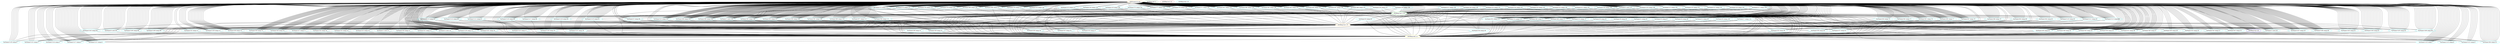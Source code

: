 graph {
"VarName('t129',temp)"[color=cyan,label="VarName('t129',temp).0"]
"ASMConst(12)"[color=orange,label="ASMConst(12).1"]
"VarName('t125',temp)"[color=cyan,label="VarName('t125',temp).2"]
"VarName('t124',temp)"[color=cyan,label="VarName('t124',temp).3"]
"VarName('t127',temp)"[color=cyan,label="VarName('t127',temp).4"]
"ASMReg('edi')"[color=forestgreen,label="ASMReg('edi').5"]
"VarName('t121',temp)"[color=cyan,label="VarName('t121',temp).6"]
"VarName('t120',temp)"[color=cyan,label="VarName('t120',temp).7"]
"VarName('t123',temp)"[color=cyan,label="VarName('t123',temp).8"]
"VarName('t122',temp)"[color=cyan,label="VarName('t122',temp).9"]
"VarName('t84',temp)"[color=cyan,label="VarName('t84',temp).10"]
"ASMReg('edx')"[color=yellow,label="ASMReg('edx').11"]
"VarName('t32',temp)"[color=cyan,label="VarName('t32',temp).12"]
"VarName('t128',temp)"[color=cyan,label="VarName('t128',temp).13"]
"VarName('t58',temp)"[color=cyan,label="VarName('t58',temp).14"]
"VarName('t59',temp)"[color=cyan,label="VarName('t59',temp).15"]
"VarName('t56',temp)"[color=cyan,label="VarName('t56',temp).16"]
"VarName('t57',temp)"[color=cyan,label="VarName('t57',temp).17"]
"VarName('t54',temp)"[color=cyan,label="VarName('t54',temp).18"]
"VarName('t55',temp)"[color=cyan,label="VarName('t55',temp).19"]
"VarName('t52',temp)"[color=cyan,label="VarName('t52',temp).20"]
"VarName('y',user)"[color=cyan,label="VarName('y',user).21"]
"VarName('t50',temp)"[color=cyan,label="VarName('t50',temp).22"]
"VarName('t51',temp)"[color=cyan,label="VarName('t51',temp).23"]
"VarName('a',user)"[color=cyan,label="VarName('a',user).24"]
"VarName('t126',temp)"[color=cyan,label="VarName('t126',temp).25"]
"VarName('t101',temp)"[color=cyan,label="VarName('t101',temp).26"]
"VarName('t132',temp)"[color=cyan,label="VarName('t132',temp).27"]
"ASMConst(12)"[color=orange,label="ASMConst(12).28"]
"VarName('t130',temp)"[color=cyan,label="VarName('t130',temp).29"]
"VarName('t131',temp)"[color=cyan,label="VarName('t131',temp).30"]
"VarName('t38',temp)"[color=cyan,label="VarName('t38',temp).31"]
"VarName('t39',temp)"[color=cyan,label="VarName('t39',temp).32"]
"ASMConst(12)"[color=orange,label="ASMConst(12).33"]
"VarName('t30',temp)"[color=cyan,label="VarName('t30',temp).34"]
"VarName('t31',temp)"[color=cyan,label="VarName('t31',temp).35"]
"ASMConst(12)"[color=orange,label="ASMConst(12).36"]
"VarName('t33',temp)"[color=cyan,label="VarName('t33',temp).37"]
"VarName('t34',temp)"[color=cyan,label="VarName('t34',temp).38"]
"VarName('t35',temp)"[color=cyan,label="VarName('t35',temp).39"]
"VarName('t36',temp)"[color=cyan,label="VarName('t36',temp).40"]
"VarName('t37',temp)"[color=cyan,label="VarName('t37',temp).41"]
"VarName('t49',temp)"[color=cyan,label="VarName('t49',temp).42"]
"VarName('t48',temp)"[color=cyan,label="VarName('t48',temp).43"]
"VarName('t45',temp)"[color=cyan,label="VarName('t45',temp).44"]
"VarName('t44',temp)"[color=cyan,label="VarName('t44',temp).45"]
"VarName('t47',temp)"[color=cyan,label="VarName('t47',temp).46"]
"VarName('t46',temp)"[color=cyan,label="VarName('t46',temp).47"]
"ASMConst(12)"[color=orange,label="ASMConst(12).48"]
"VarName('t40',temp)"[color=cyan,label="VarName('t40',temp).49"]
"VarName('t43',temp)"[color=cyan,label="VarName('t43',temp).50"]
"VarName('t42',temp)"[color=cyan,label="VarName('t42',temp).51"]
"ASMReg('esi')"[color=brown,label="ASMReg('esi').52"]
"VarName('t41',temp)"[color=cyan,label="VarName('t41',temp).53"]
"ASMConst(12)"[color=orange,label="ASMConst(12).54"]
"ASMReg('ebx')"[color=cyan,label="ASMReg('ebx').55"]
"ASMReg('esp')"[color=blue,label="ASMReg('esp').56"]
"ASMConst(12)"[color=orange,label="ASMConst(12).57"]
"VarName('z',user)"[color=cyan,label="VarName('z',user).58"]
"VarName('t107',temp)"[color=cyan,label="VarName('t107',temp).59"]
"VarName('t106',temp)"[color=cyan,label="VarName('t106',temp).60"]
"VarName('t105',temp)"[color=cyan,label="VarName('t105',temp).61"]
"VarName('t104',temp)"[color=cyan,label="VarName('t104',temp).62"]
"VarName('t103',temp)"[color=cyan,label="VarName('t103',temp).63"]
"VarName('t102',temp)"[color=cyan,label="VarName('t102',temp).64"]
"VarName('b',user)"[color=cyan,label="VarName('b',user).65"]
"VarName('t100',temp)"[color=cyan,label="VarName('t100',temp).66"]
"ASMConst(12)"[color=orange,label="ASMConst(12).67"]
"VarName('t109',temp)"[color=cyan,label="VarName('t109',temp).68"]
"VarName('t108',temp)"[color=cyan,label="VarName('t108',temp).69"]
"ASMReg('ecx')"[color=orange,label="ASMReg('ecx').70"]
"VarName('t69',temp)"[color=cyan,label="VarName('t69',temp).71"]
"VarName('t68',temp)"[color=cyan,label="VarName('t68',temp).72"]
"VarName('t13',temp)"[color=cyan,label="VarName('t13',temp).73"]
"VarName('t63',temp)"[color=cyan,label="VarName('t63',temp).74"]
"VarName('t62',temp)"[color=cyan,label="VarName('t62',temp).75"]
"VarName('t61',temp)"[color=cyan,label="VarName('t61',temp).76"]
"VarName('t60',temp)"[color=cyan,label="VarName('t60',temp).77"]
"VarName('t67',temp)"[color=cyan,label="VarName('t67',temp).78"]
"VarName('t66',temp)"[color=cyan,label="VarName('t66',temp).79"]
"VarName('t65',temp)"[color=cyan,label="VarName('t65',temp).80"]
"VarName('t64',temp)"[color=cyan,label="VarName('t64',temp).81"]
"VarName('t110',temp)"[color=cyan,label="VarName('t110',temp).82"]
"VarName('t111',temp)"[color=cyan,label="VarName('t111',temp).83"]
"VarName('t112',temp)"[color=cyan,label="VarName('t112',temp).84"]
"VarName('t113',temp)"[color=cyan,label="VarName('t113',temp).85"]
"VarName('t114',temp)"[color=cyan,label="VarName('t114',temp).86"]
"VarName('t115',temp)"[color=cyan,label="VarName('t115',temp).87"]
"VarName('t116',temp)"[color=cyan,label="VarName('t116',temp).88"]
"VarName('t117',temp)"[color=cyan,label="VarName('t117',temp).89"]
"VarName('t118',temp)"[color=cyan,label="VarName('t118',temp).90"]
"VarName('t119',temp)"[color=cyan,label="VarName('t119',temp).91"]
"VarName('t8',temp)"[color=cyan,label="VarName('t8',temp).92"]
"VarName('t9',temp)"[color=cyan,label="VarName('t9',temp).93"]
"VarName('t0',temp)"[color=cyan,label="VarName('t0',temp).94"]
"VarName('t1',temp)"[color=cyan,label="VarName('t1',temp).95"]
"VarName('t2',temp)"[color=cyan,label="VarName('t2',temp).96"]
"VarName('t3',temp)"[color=cyan,label="VarName('t3',temp).97"]
"VarName('t4',temp)"[color=cyan,label="VarName('t4',temp).98"]
"VarName('t5',temp)"[color=cyan,label="VarName('t5',temp).99"]
"VarName('t6',temp)"[color=cyan,label="VarName('t6',temp).100"]
"VarName('t53',temp)"[color=cyan,label="VarName('t53',temp).101"]
"ASMConst(12)"[color=orange,label="ASMConst(12).102"]
"VarName('t98',temp)"[color=cyan,label="VarName('t98',temp).103"]
"VarName('t99',temp)"[color=cyan,label="VarName('t99',temp).104"]
"VarName('c',user)"[color=cyan,label="VarName('c',user).105"]
"VarName('t92',temp)"[color=cyan,label="VarName('t92',temp).106"]
"VarName('t93',temp)"[color=cyan,label="VarName('t93',temp).107"]
"VarName('t90',temp)"[color=cyan,label="VarName('t90',temp).108"]
"VarName('t91',temp)"[color=cyan,label="VarName('t91',temp).109"]
"VarName('t96',temp)"[color=cyan,label="VarName('t96',temp).110"]
"VarName('t97',temp)"[color=cyan,label="VarName('t97',temp).111"]
"VarName('t94',temp)"[color=cyan,label="VarName('t94',temp).112"]
"VarName('t95',temp)"[color=cyan,label="VarName('t95',temp).113"]
"VarName('t7',temp)"[color=cyan,label="VarName('t7',temp).114"]
"VarName('t74',temp)"[color=cyan,label="VarName('t74',temp).115"]
"ASMReg('eax')"[color=green,label="ASMReg('eax').116"]
"VarName('t76',temp)"[color=cyan,label="VarName('t76',temp).117"]
"VarName('t77',temp)"[color=cyan,label="VarName('t77',temp).118"]
"VarName('t70',temp)"[color=cyan,label="VarName('t70',temp).119"]
"VarName('t71',temp)"[color=cyan,label="VarName('t71',temp).120"]
"VarName('t72',temp)"[color=cyan,label="VarName('t72',temp).121"]
"VarName('t73',temp)"[color=cyan,label="VarName('t73',temp).122"]
"VarName('t78',temp)"[color=cyan,label="VarName('t78',temp).123"]
"VarName('t79',temp)"[color=cyan,label="VarName('t79',temp).124"]
"ASMConst(12)"[color=orange,label="ASMConst(12).125"]
"VarName('t89',temp)"[color=cyan,label="VarName('t89',temp).126"]
"VarName('t88',temp)"[color=cyan,label="VarName('t88',temp).127"]
"VarName('t81',temp)"[color=cyan,label="VarName('t81',temp).128"]
"VarName('t80',temp)"[color=cyan,label="VarName('t80',temp).129"]
"VarName('t83',temp)"[color=cyan,label="VarName('t83',temp).130"]
"VarName('t82',temp)"[color=cyan,label="VarName('t82',temp).131"]
"VarName('t85',temp)"[color=cyan,label="VarName('t85',temp).132"]
"ASMConst(12)"[color=green,label="ASMConst(12).133"]
"VarName('t87',temp)"[color=cyan,label="VarName('t87',temp).134"]
"VarName('t86',temp)"[color=cyan,label="VarName('t86',temp).135"]
"ASMConst(12)"[color=orange,label="ASMConst(12).136"]
"VarName('t29',temp)"[color=cyan,label="VarName('t29',temp).137"]
"VarName('t28',temp)"[color=cyan,label="VarName('t28',temp).138"]
"VarName('t27',temp)"[color=cyan,label="VarName('t27',temp).139"]
"VarName('t26',temp)"[color=cyan,label="VarName('t26',temp).140"]
"VarName('t25',temp)"[color=cyan,label="VarName('t25',temp).141"]
"VarName('t24',temp)"[color=cyan,label="VarName('t24',temp).142"]
"VarName('t23',temp)"[color=cyan,label="VarName('t23',temp).143"]
"VarName('t22',temp)"[color=cyan,label="VarName('t22',temp).144"]
"VarName('t21',temp)"[color=cyan,label="VarName('t21',temp).145"]
"VarName('t20',temp)"[color=cyan,label="VarName('t20',temp).146"]
"VarName('x',user)"[color=cyan,label="VarName('x',user).147"]
"ASMConst(12)"[color=orange,label="ASMConst(12).148"]
"VarName('t133',temp)"[color=cyan,label="VarName('t133',temp).149"]
"VarName('t12',temp)"[color=cyan,label="VarName('t12',temp).150"]
"ASMConst(12)"[color=orange,label="ASMConst(12).151"]
"VarName('t10',temp)"[color=cyan,label="VarName('t10',temp).152"]
"VarName('t11',temp)"[color=cyan,label="VarName('t11',temp).153"]
"VarName('t16',temp)"[color=cyan,label="VarName('t16',temp).154"]
"VarName('t17',temp)"[color=cyan,label="VarName('t17',temp).155"]
"VarName('t14',temp)"[color=cyan,label="VarName('t14',temp).156"]
"VarName('t15',temp)"[color=cyan,label="VarName('t15',temp).157"]
"ASMConst(12)"[color=orange,label="ASMConst(12).158"]
"VarName('t18',temp)"[color=cyan,label="VarName('t18',temp).159"]
"VarName('t19',temp)"[color=cyan,label="VarName('t19',temp).160"]
"VarName('t75',temp)"[color=cyan,label="VarName('t75',temp).161"]
"ASMConst(12)"[color=orange,label="ASMConst(12).162"]

"ASMConst(12)" -- "VarName('t97',temp)"
"VarName('t103',temp)" -- "ASMConst(12)"
"ASMConst(12)" -- "VarName('t86',temp)"
"ASMConst(12)" -- "VarName('t13',temp)"
"ASMConst(12)" -- "VarName('t21',temp)"
"VarName('t18',temp)" -- "ASMReg('edx')"
"VarName('t53',temp)" -- "ASMConst(12)"
"ASMReg('eax')" -- "ASMConst(12)"
"ASMReg('ecx')" -- "VarName('t125',temp)"
"VarName('t113',temp)" -- "ASMConst(12)"
"ASMConst(12)" -- "VarName('t57',temp)"
"VarName('t118',temp)" -- "ASMConst(12)"
"ASMConst(12)" -- "VarName('y',user)"
"VarName('t78',temp)" -- "ASMConst(12)"
"VarName('t43',temp)" -- "ASMConst(12)"
"VarName('t106',temp)" -- "ASMReg('edx')"
"ASMConst(12)" -- "VarName('t124',temp)"
"ASMConst(12)" -- "VarName('t52',temp)"
"ASMReg('eax')" -- "VarName('t65',temp)"
"ASMConst(12)" -- "VarName('t94',temp)"
"ASMReg('eax')" -- "VarName('t33',temp)"
"ASMConst(12)" -- "VarName('t84',temp)"
"VarName('t132',temp)" -- "ASMReg('edx')"
"ASMConst(12)" -- "VarName('t118',temp)"
"ASMConst(12)" -- "VarName('t116',temp)"
"ASMReg('eax')" -- "VarName('t125',temp)"
"VarName('t65',temp)" -- "ASMConst(12)"
"VarName('t17',temp)" -- "ASMReg('ecx')"
"ASMConst(12)" -- "VarName('t127',temp)"
"ASMReg('eax')" -- "VarName('t121',temp)"
"ASMReg('eax')" -- "VarName('t123',temp)"
"VarName('t96',temp)" -- "ASMReg('edx')"
"VarName('t63',temp)" -- "ASMReg('edx')"
"ASMConst(12)" -- "VarName('y',user)"
"VarName('t96',temp)" -- "ASMConst(12)"
"VarName('t71',temp)" -- "ASMConst(12)"
"ASMReg('ecx')" -- "VarName('t35',temp)"
"VarName('t110',temp)" -- "ASMConst(12)"
"ASMConst(12)" -- "VarName('t87',temp)"
"ASMConst(12)" -- "VarName('t95',temp)"
"ASMConst(12)" -- "VarName('t103',temp)"
"VarName('t76',temp)" -- "ASMReg('eax')"
"ASMConst(12)" -- "VarName('t99',temp)"
"ASMConst(12)" -- "ASMReg('esp')"
"ASMReg('eax')" -- "VarName('t36',temp)"
"ASMConst(12)" -- "VarName('t122',temp)"
"VarName('t61',temp)" -- "ASMConst(12)"
"VarName('t26',temp)" -- "ASMConst(12)"
"ASMConst(12)" -- "VarName('t68',temp)"
"VarName('t34',temp)" -- "ASMReg('edx')"
"ASMConst(12)" -- "VarName('t58',temp)"
"ASMConst(12)" -- "VarName('t63',temp)"
"ASMConst(12)" -- "VarName('t121',temp)"
"ASMConst(12)" -- "ASMReg('esp')"
"ASMConst(12)" -- "VarName('t67',temp)"
"ASMConst(12)" -- "VarName('t45',temp)"
"ASMConst(12)" -- "VarName('t55',temp)"
"ASMReg('eax')" -- "VarName('t84',temp)"
"VarName('t61',temp)" -- "ASMConst(12)"
"VarName('t91',temp)" -- "ASMConst(12)"
"ASMConst(12)" -- "VarName('t120',temp)"
"ASMReg('edx')" -- "VarName('t129',temp)"
"VarName('t119',temp)" -- "ASMConst(12)"
"VarName('t31',temp)" -- "ASMConst(12)"
"ASMReg('ecx')" -- "VarName('a',user)"
"VarName('t74',temp)" -- "ASMConst(12)"
"VarName('t82',temp)" -- "ASMConst(12)"
"ASMReg('eax')" -- "VarName('t128',temp)"
"ASMConst(12)" -- "ASMReg('eax')"
"VarName('t86',temp)" -- "ASMConst(12)"
"VarName('t100',temp)" -- "ASMConst(12)"
"ASMReg('ecx')" -- "VarName('t32',temp)"
"VarName('t70',temp)" -- "ASMConst(12)"
"VarName('t96',temp)" -- "ASMConst(12)"
"ASMConst(12)" -- "VarName('z',user)"
"VarName('t88',temp)" -- "ASMConst(12)"
"VarName('t28',temp)" -- "ASMReg('edx')"
"ASMConst(12)" -- "VarName('t90',temp)"
"ASMConst(12)" -- "VarName('t56',temp)"
"ASMReg('eax')" -- "VarName('t38',temp)"
"VarName('t83',temp)" -- "ASMConst(12)"
"ASMConst(12)" -- "VarName('t123',temp)"
"VarName('t102',temp)" -- "ASMConst(12)"
"VarName('t115',temp)" -- "ASMConst(12)"
"VarName('t74',temp)" -- "ASMConst(12)"
"ASMConst(12)" -- "VarName('t64',temp)"
"ASMConst(12)" -- "VarName('t68',temp)"
"VarName('t116',temp)" -- "ASMConst(12)"
"VarName('t112',temp)" -- "ASMConst(12)"
"ASMConst(12)" -- "VarName('t64',temp)"
"ASMReg('eax')" -- "VarName('t93',temp)"
"VarName('t100',temp)" -- "ASMReg('edx')"
"VarName('t96',temp)" -- "ASMConst(12)"
"ASMConst(12)" -- "VarName('t71',temp)"
"VarName('t77',temp)" -- "ASMReg('edx')"
"VarName('t81',temp)" -- "ASMReg('ecx')"
"ASMConst(12)" -- "VarName('c',user)"
"VarName('t87',temp)" -- "ASMConst(12)"
"ASMConst(12)" -- "VarName('t99',temp)"
"ASMReg('eax')" -- "VarName('t132',temp)"
"VarName('t75',temp)" -- "ASMConst(12)"
"VarName('t92',temp)" -- "ASMConst(12)"
"ASMConst(12)" -- "VarName('t116',temp)"
"VarName('b',user)" -- "ASMConst(12)"
"VarName('t69',temp)" -- "ASMConst(12)"
"ASMConst(12)" -- "VarName('t73',temp)"
"VarName('t106',temp)" -- "ASMConst(12)"
"ASMConst(12)" -- "VarName('t84',temp)"
"ASMConst(12)" -- "VarName('t113',temp)"
"ASMReg('esp')" -- "ASMConst(12)"
"VarName('t115',temp)" -- "ASMConst(12)"
"ASMConst(12)" -- "VarName('t51',temp)"
"VarName('t99',temp)" -- "ASMConst(12)"
"ASMReg('eax')" -- "VarName('t3',temp)"
"ASMConst(12)" -- "VarName('t19',temp)"
"VarName('t88',temp)" -- "ASMReg('ecx')"
"ASMReg('eax')" -- "VarName('t47',temp)"
"VarName('z',user)" -- "ASMConst(12)"
"VarName('t113',temp)" -- "ASMConst(12)"
"ASMReg('ecx')" -- "VarName('t54',temp)"
"ASMConst(12)" -- "VarName('t69',temp)"
"VarName('t102',temp)" -- "ASMConst(12)"
"ASMConst(12)" -- "VarName('t100',temp)"
"ASMReg('eax')" -- "VarName('t98',temp)"
"ASMConst(12)" -- "VarName('t78',temp)"
"ASMConst(12)" -- "VarName('t59',temp)"
"ASMConst(12)" -- "VarName('t98',temp)"
"ASMConst(12)" -- "VarName('t105',temp)"
"VarName('t93',temp)" -- "ASMConst(12)"
"VarName('t119',temp)" -- "ASMReg('edx')"
"VarName('x',user)" -- "ASMConst(12)"
"VarName('t82',temp)" -- "ASMConst(12)"
"ASMReg('ecx')" -- "VarName('t30',temp)"
"ASMConst(12)" -- "VarName('t120',temp)"
"VarName('t14',temp)" -- "ASMReg('ecx')"
"ASMConst(12)" -- "VarName('t59',temp)"
"VarName('t62',temp)" -- "ASMConst(12)"
"VarName('t91',temp)" -- "ASMReg('edx')"
"VarName('t23',temp)" -- "ASMReg('eax')"
"VarName('t24',temp)" -- "ASMConst(12)"
"ASMConst(12)" -- "VarName('z',user)"
"VarName('t100',temp)" -- "ASMConst(12)"
"ASMConst(12)" -- "VarName('t87',temp)"
"ASMConst(12)" -- "VarName('t58',temp)"
"ASMReg('eax')" -- "VarName('t116',temp)"
"ASMConst(12)" -- "VarName('t128',temp)"
"ASMReg('eax')" -- "VarName('t4',temp)"
"ASMConst(12)" -- "VarName('t57',temp)"
"ASMConst(12)" -- "VarName('t60',temp)"
"VarName('t33',temp)" -- "ASMReg('edx')"
"ASMConst(12)" -- "VarName('t107',temp)"
"VarName('z',user)" -- "ASMConst(12)"
"ASMConst(12)" -- "VarName('t87',temp)"
"ASMReg('edx')" -- "VarName('t84',temp)"
"VarName('t104',temp)" -- "ASMConst(12)"
"ASMConst(12)" -- "VarName('t42',temp)"
"VarName('t119',temp)" -- "ASMConst(12)"
"ASMConst(12)" -- "VarName('t50',temp)"
"VarName('t106',temp)" -- "ASMConst(12)"
"VarName('c',user)" -- "ASMConst(12)"
"VarName('t90',temp)" -- "ASMConst(12)"
"ASMConst(12)" -- "VarName('t52',temp)"
"ASMReg('eax')" -- "VarName('t45',temp)"
"ASMConst(12)" -- "VarName('t106',temp)"
"VarName('t94',temp)" -- "ASMConst(12)"
"ASMConst(12)" -- "VarName('t78',temp)"
"VarName('t15',temp)" -- "ASMConst(12)"
"VarName('t107',temp)" -- "ASMConst(12)"
"VarName('t100',temp)" -- "ASMConst(12)"
"ASMConst(12)" -- "VarName('t118',temp)"
"ASMConst(12)" -- "VarName('t114',temp)"
"VarName('t17',temp)" -- "ASMReg('eax')"
"ASMConst(12)" -- "VarName('y',user)"
"ASMConst(12)" -- "VarName('b',user)"
"VarName('t102',temp)" -- "ASMConst(12)"
"ASMConst(12)" -- "VarName('t123',temp)"
"VarName('t105',temp)" -- "ASMConst(12)"
"ASMReg('ecx')" -- "VarName('t124',temp)"
"ASMReg('eax')" -- "VarName('t99',temp)"
"ASMReg('ecx')" -- "VarName('t59',temp)"
"VarName('t36',temp)" -- "ASMConst(12)"
"VarName('t9',temp)" -- "ASMReg('edx')"
"ASMConst(12)" -- "VarName('t43',temp)"
"VarName('t97',temp)" -- "ASMReg('ecx')"
"VarName('t5',temp)" -- "ASMReg('edx')"
"ASMConst(12)" -- "VarName('t72',temp)"
"ASMConst(12)" -- "VarName('t65',temp)"
"ASMConst(12)" -- "VarName('t107',temp)"
"VarName('t115',temp)" -- "ASMConst(12)"
"VarName('t92',temp)" -- "ASMConst(12)"
"ASMConst(12)" -- "VarName('t55',temp)"
"ASMConst(12)" -- "VarName('t59',temp)"
"ASMConst(12)" -- "VarName('t106',temp)"
"VarName('t80',temp)" -- "ASMReg('ecx')"
"ASMReg('ecx')" -- "VarName('t104',temp)"
"VarName('t70',temp)" -- "ASMConst(12)"
"ASMConst(12)" -- "VarName('y',user)"
"VarName('x',user)" -- "ASMReg('ecx')"
"VarName('t25',temp)" -- "ASMReg('ecx')"
"VarName('t80',temp)" -- "ASMConst(12)"
"VarName('t91',temp)" -- "ASMConst(12)"
"VarName('t89',temp)" -- "ASMConst(12)"
"ASMConst(12)" -- "VarName('t63',temp)"
"ASMReg('eax')" -- "VarName('t37',temp)"
"ASMConst(12)" -- "VarName('t116',temp)"
"ASMConst(12)" -- "VarName('t52',temp)"
"VarName('t97',temp)" -- "ASMConst(12)"
"ASMConst(12)" -- "VarName('t49',temp)"
"ASMConst(12)" -- "VarName('t121',temp)"
"ASMConst(12)" -- "VarName('t56',temp)"
"ASMConst(12)" -- "VarName('t48',temp)"
"ASMReg('eax')" -- "ASMConst(12)"
"VarName('t88',temp)" -- "ASMReg('edx')"
"ASMConst(12)" -- "VarName('t94',temp)"
"ASMConst(12)" -- "VarName('t92',temp)"
"ASMConst(12)" -- "VarName('t56',temp)"
"VarName('t27',temp)" -- "ASMReg('ecx')"
"ASMConst(12)" -- "VarName('t103',temp)"
"VarName('t70',temp)" -- "ASMReg('edx')"
"ASMConst(12)" -- "VarName('t70',temp)"
"ASMConst(12)" -- "VarName('t46',temp)"
"VarName('t76',temp)" -- "ASMConst(12)"
"VarName('t86',temp)" -- "ASMConst(12)"
"VarName('t100',temp)" -- "ASMConst(12)"
"ASMReg('eax')" -- "VarName('t32',temp)"
"ASMReg('eax')" -- "VarName('t53',temp)"
"VarName('t85',temp)" -- "ASMConst(12)"
"ASMConst(12)" -- "VarName('t91',temp)"
"VarName('t117',temp)" -- "ASMConst(12)"
"VarName('t45',temp)" -- "ASMConst(12)"
"VarName('t75',temp)" -- "ASMConst(12)"
"ASMConst(12)" -- "VarName('t107',temp)"
"ASMConst(12)" -- "VarName('t120',temp)"
"ASMConst(12)" -- "VarName('t64',temp)"
"ASMConst(12)" -- "VarName('t106',temp)"
"ASMConst(12)" -- "VarName('t110',temp)"
"ASMConst(12)" -- "VarName('t55',temp)"
"ASMConst(12)" -- "VarName('a',user)"
"ASMConst(12)" -- "VarName('t52',temp)"
"ASMConst(12)" -- "VarName('t83',temp)"
"VarName('t9',temp)" -- "ASMReg('ecx')"
"ASMReg('ecx')" -- "VarName('t46',temp)"
"VarName('t94',temp)" -- "ASMReg('edx')"
"VarName('t68',temp)" -- "ASMConst(12)"
"VarName('t26',temp)" -- "ASMReg('eax')"
"ASMConst(12)" -- "VarName('t95',temp)"
"VarName('t73',temp)" -- "ASMReg('eax')"
"ASMConst(12)" -- "VarName('z',user)"
"ASMConst(12)" -- "VarName('t85',temp)"
"ASMConst(12)" -- "VarName('t79',temp)"
"VarName('t82',temp)" -- "ASMReg('eax')"
"VarName('t80',temp)" -- "ASMConst(12)"
"VarName('t81',temp)" -- "ASMConst(12)"
"ASMConst(12)" -- "VarName('t52',temp)"
"VarName('t115',temp)" -- "ASMConst(12)"
"ASMConst(12)" -- "VarName('t70',temp)"
"VarName('t116',temp)" -- "ASMReg('ecx')"
"ASMReg('ecx')" -- "VarName('t50',temp)"
"VarName('t36',temp)" -- "ASMReg('edx')"
"ASMReg('eax')" -- "VarName('t58',temp)"
"ASMReg('eax')" -- "VarName('t62',temp)"
"VarName('t40',temp)" -- "ASMConst(12)"
"ASMConst(12)" -- "VarName('t91',temp)"
"VarName('t99',temp)" -- "ASMConst(12)"
"ASMConst(12)" -- "VarName('t118',temp)"
"ASMConst(12)" -- "VarName('t120',temp)"
"ASMConst(12)" -- "VarName('t100',temp)"
"ASMConst(12)" -- "VarName('t129',temp)"
"ASMConst(12)" -- "VarName('t109',temp)"
"VarName('t0',temp)" -- "ASMReg('edx')"
"ASMConst(12)" -- "VarName('t118',temp)"
"ASMConst(12)" -- "VarName('t104',temp)"
"VarName('a',user)" -- "ASMReg('edx')"
"ASMReg('ecx')" -- "VarName('t38',temp)"
"ASMConst(12)" -- "VarName('t82',temp)"
"VarName('t2',temp)" -- "ASMConst(12)"
"VarName('t92',temp)" -- "ASMConst(12)"
"ASMConst(12)" -- "VarName('t82',temp)"
"ASMConst(12)" -- "VarName('t25',temp)"
"ASMConst(12)" -- "VarName('t121',temp)"
"VarName('t78',temp)" -- "ASMConst(12)"
"ASMConst(12)" -- "VarName('t74',temp)"
"ASMConst(12)" -- "VarName('t51',temp)"
"ASMConst(12)" -- "VarName('t119',temp)"
"ASMReg('ecx')" -- "VarName('t129',temp)"
"VarName('t108',temp)" -- "ASMConst(12)"
"VarName('t67',temp)" -- "ASMConst(12)"
"ASMConst(12)" -- "VarName('t48',temp)"
"ASMConst(12)" -- "VarName('t39',temp)"
"ASMConst(12)" -- "VarName('t120',temp)"
"ASMConst(12)" -- "VarName('t56',temp)"
"ASMReg('eax')" -- "VarName('t69',temp)"
"VarName('t79',temp)" -- "ASMConst(12)"
"VarName('t89',temp)" -- "ASMConst(12)"
"VarName('t70',temp)" -- "ASMReg('eax')"
"VarName('t70',temp)" -- "ASMConst(12)"
"ASMConst(12)" -- "VarName('t109',temp)"
"ASMConst(12)" -- "VarName('t113',temp)"
"VarName('t64',temp)" -- "ASMConst(12)"
"ASMConst(12)" -- "VarName('t101',temp)"
"VarName('t111',temp)" -- "ASMConst(12)"
"VarName('t80',temp)" -- "ASMConst(12)"
"ASMConst(12)" -- "VarName('y',user)"
"ASMConst(12)" -- "VarName('t54',temp)"
"ASMReg('ecx')" -- "VarName('t31',temp)"
"ASMConst(12)" -- "VarName('t119',temp)"
"ASMConst(12)" -- "VarName('t95',temp)"
"ASMConst(12)" -- "VarName('t126',temp)"
"VarName('t26',temp)" -- "ASMReg('ecx')"
"VarName('t67',temp)" -- "ASMReg('edx')"
"VarName('t98',temp)" -- "ASMConst(12)"
"VarName('t119',temp)" -- "ASMConst(12)"
"ASMConst(12)" -- "VarName('t56',temp)"
"ASMConst(12)" -- "VarName('t67',temp)"
"ASMConst(12)" -- "VarName('z',user)"
"ASMReg('ecx')" -- "VarName('t120',temp)"
"ASMConst(12)" -- "VarName('t53',temp)"
"ASMConst(12)" -- "VarName('t116',temp)"
"VarName('t81',temp)" -- "ASMConst(12)"
"ASMConst(12)" -- "VarName('t67',temp)"
"VarName('t60',temp)" -- "ASMConst(12)"
"ASMConst(12)" -- "VarName('t47',temp)"
"ASMConst(12)" -- "VarName('t113',temp)"
"VarName('t3',temp)" -- "ASMReg('edx')"
"ASMConst(12)" -- "VarName('y',user)"
"VarName('t82',temp)" -- "ASMConst(12)"
"VarName('c',user)" -- "ASMConst(12)"
"VarName('t95',temp)" -- "ASMConst(12)"
"ASMConst(12)" -- "VarName('t70',temp)"
"ASMConst(12)" -- "VarName('t93',temp)"
"ASMConst(12)" -- "VarName('t56',temp)"
"ASMConst(12)" -- "VarName('c',user)"
"ASMReg('eax')" -- "ASMConst(12)"
"VarName('x',user)" -- "ASMConst(12)"
"ASMConst(12)" -- "VarName('t52',temp)"
"ASMReg('eax')" -- "VarName('a',user)"
"ASMReg('eax')" -- "VarName('t118',temp)"
"VarName('t128',temp)" -- "ASMReg('edx')"
"VarName('t72',temp)" -- "ASMConst(12)"
"VarName('t99',temp)" -- "ASMConst(12)"
"ASMConst(12)" -- "VarName('t68',temp)"
"ASMReg('ecx')" -- "VarName('t127',temp)"
"ASMConst(12)" -- "VarName('t114',temp)"
"VarName('t72',temp)" -- "ASMReg('ecx')"
"VarName('t100',temp)" -- "ASMConst(12)"
"VarName('t117',temp)" -- "ASMReg('ecx')"
"ASMConst(12)" -- "VarName('t60',temp)"
"ASMReg('eax')" -- "ASMReg('esp')"
"ASMConst(12)" -- "VarName('t79',temp)"
"VarName('t53',temp)" -- "ASMConst(12)"
"ASMConst(12)" -- "VarName('t48',temp)"
"ASMReg('eax')" -- "VarName('t30',temp)"
"VarName('t65',temp)" -- "ASMConst(12)"
"ASMReg('ecx')" -- "VarName('y',user)"
"ASMConst(12)" -- "VarName('t108',temp)"
"ASMConst(12)" -- "VarName('t112',temp)"
"ASMConst(12)" -- "VarName('t108',temp)"
"ASMConst(12)" -- "VarName('t74',temp)"
"ASMReg('eax')" -- "VarName('t97',temp)"
"ASMConst(12)" -- "VarName('t79',temp)"
"ASMConst(12)" -- "VarName('t51',temp)"
"ASMReg('eax')" -- "ASMReg('ecx')"
"ASMConst(12)" -- "VarName('t74',temp)"
"ASMConst(12)" -- "VarName('t100',temp)"
"ASMConst(12)" -- "VarName('t88',temp)"
"ASMReg('eax')" -- "VarName('t111',temp)"
"ASMReg('eax')" -- "VarName('t7',temp)"
"ASMConst(12)" -- "VarName('t121',temp)"
"VarName('t19',temp)" -- "ASMConst(12)"
"ASMReg('eax')" -- "VarName('t102',temp)"
"VarName('t104',temp)" -- "ASMConst(12)"
"VarName('t108',temp)" -- "ASMConst(12)"
"ASMConst(12)" -- "VarName('t78',temp)"
"ASMConst(12)" -- "VarName('t69',temp)"
"ASMConst(12)" -- "VarName('t70',temp)"
"VarName('t107',temp)" -- "ASMReg('edx')"
"ASMConst(12)" -- "VarName('t130',temp)"
"VarName('t88',temp)" -- "ASMConst(12)"
"ASMConst(12)" -- "VarName('t55',temp)"
"VarName('t58',temp)" -- "ASMReg('edx')"
"VarName('t83',temp)" -- "ASMConst(12)"
"ASMConst(12)" -- "VarName('a',user)"
"ASMConst(12)" -- "VarName('t101',temp)"
"ASMReg('ecx')" -- "VarName('t128',temp)"
"VarName('t64',temp)" -- "ASMConst(12)"
"VarName('t29',temp)" -- "ASMReg('eax')"
"ASMReg('eax')" -- "VarName('t46',temp)"
"ASMConst(12)" -- "VarName('t101',temp)"
"VarName('t79',temp)" -- "ASMConst(12)"
"VarName('t97',temp)" -- "ASMConst(12)"
"VarName('t117',temp)" -- "ASMConst(12)"
"ASMConst(12)" -- "VarName('a',user)"
"VarName('t12',temp)" -- "ASMReg('eax')"
"ASMConst(12)" -- "VarName('t83',temp)"
"ASMReg('esp')" -- "ASMConst(12)"
"ASMConst(12)" -- "VarName('t121',temp)"
"VarName('t99',temp)" -- "ASMReg('edx')"
"ASMConst(12)" -- "VarName('t131',temp)"
"VarName('t95',temp)" -- "ASMReg('edx')"
"VarName('t27',temp)" -- "ASMConst(12)"
"ASMConst(12)" -- "VarName('t46',temp)"
"VarName('z',user)" -- "ASMReg('edx')"
"ASMConst(12)" -- "VarName('t104',temp)"
"VarName('t35',temp)" -- "ASMConst(12)"
"ASMConst(12)" -- "VarName('b',user)"
"ASMConst(12)" -- "VarName('t60',temp)"
"ASMConst(12)" -- "VarName('t26',temp)"
"ASMConst(12)" -- "VarName('t77',temp)"
"ASMConst(12)" -- "VarName('t46',temp)"
"ASMConst(12)" -- "VarName('t117',temp)"
"VarName('t25',temp)" -- "ASMReg('edx')"
"VarName('t66',temp)" -- "ASMConst(12)"
"VarName('t72',temp)" -- "ASMReg('edx')"
"VarName('t37',temp)" -- "ASMReg('edx')"
"VarName('t62',temp)" -- "ASMConst(12)"
"VarName('t119',temp)" -- "ASMConst(12)"
"ASMReg('ecx')" -- "VarName('t101',temp)"
"ASMConst(12)" -- "VarName('t117',temp)"
"ASMReg('eax')" -- "VarName('t41',temp)"
"VarName('t82',temp)" -- "ASMConst(12)"
"VarName('z',user)" -- "ASMConst(12)"
"ASMConst(12)" -- "ASMReg('eax')"
"ASMReg('ecx')" -- "VarName('t102',temp)"
"VarName('x',user)" -- "ASMConst(12)"
"VarName('t68',temp)" -- "ASMConst(12)"
"ASMConst(12)" -- "VarName('t130',temp)"
"VarName('t65',temp)" -- "ASMConst(12)"
"VarName('b',user)" -- "ASMConst(12)"
"ASMConst(12)" -- "VarName('t110',temp)"
"ASMConst(12)" -- "VarName('t72',temp)"
"ASMReg('eax')" -- "VarName('t101',temp)"
"ASMConst(12)" -- "VarName('t30',temp)"
"VarName('t75',temp)" -- "ASMConst(12)"
"ASMReg('ecx')" -- "VarName('t123',temp)"
"ASMConst(12)" -- "VarName('t110',temp)"
"VarName('t107',temp)" -- "ASMConst(12)"
"ASMConst(12)" -- "VarName('t46',temp)"
"ASMConst(12)" -- "VarName('t106',temp)"
"ASMConst(12)" -- "VarName('t73',temp)"
"VarName('t67',temp)" -- "ASMConst(12)"
"VarName('t90',temp)" -- "ASMConst(12)"
"VarName('t133',temp)" -- "ASMReg('eax')"
"ASMConst(12)" -- "VarName('t59',temp)"
"VarName('t67',temp)" -- "ASMConst(12)"
"VarName('t98',temp)" -- "ASMReg('ecx')"
"ASMConst(12)" -- "VarName('t102',temp)"
"VarName('t76',temp)" -- "ASMConst(12)"
"ASMReg('ecx')" -- "VarName('t108',temp)"
"VarName('t87',temp)" -- "ASMConst(12)"
"ASMConst(12)" -- "VarName('t115',temp)"
"ASMReg('eax')" -- "VarName('t48',temp)"
"ASMReg('eax')" -- "VarName('t56',temp)"
"VarName('t115',temp)" -- "ASMConst(12)"
"ASMConst(12)" -- "VarName('t49',temp)"
"VarName('t87',temp)" -- "ASMReg('ecx')"
"ASMConst(12)" -- "VarName('t127',temp)"
"ASMConst(12)" -- "VarName('t67',temp)"
"ASMConst(12)" -- "VarName('t103',temp)"
"ASMConst(12)" -- "VarName('t106',temp)"
"VarName('t64',temp)" -- "ASMConst(12)"
"ASMConst(12)" -- "VarName('t112',temp)"
"ASMReg('edx')" -- "VarName('t121',temp)"
"VarName('c',user)" -- "ASMConst(12)"
"VarName('t99',temp)" -- "ASMReg('ecx')"
"ASMReg('ecx')" -- "VarName('t56',temp)"
"ASMConst(12)" -- "VarName('t85',temp)"
"VarName('t24',temp)" -- "ASMReg('ecx')"
"ASMReg('ecx')" -- "VarName('t43',temp)"
"ASMConst(12)" -- "VarName('t90',temp)"
"VarName('t113',temp)" -- "ASMConst(12)"
"ASMConst(12)" -- "VarName('t52',temp)"
"VarName('t20',temp)" -- "ASMReg('edx')"
"ASMConst(12)" -- "VarName('t74',temp)"
"ASMConst(12)" -- "VarName('t133',temp)"
"VarName('t53',temp)" -- "ASMReg('ecx')"
"ASMConst(12)" -- "VarName('a',user)"
"VarName('t112',temp)" -- "ASMConst(12)"
"VarName('t63',temp)" -- "ASMConst(12)"
"VarName('x',user)" -- "ASMConst(12)"
"ASMConst(12)" -- "VarName('t15',temp)"
"ASMReg('ecx')" -- "VarName('t132',temp)"
"ASMConst(12)" -- "VarName('t69',temp)"
"VarName('t118',temp)" -- "ASMReg('edx')"
"VarName('t90',temp)" -- "ASMConst(12)"
"VarName('t83',temp)" -- "ASMConst(12)"
"VarName('t43',temp)" -- "ASMReg('edx')"
"VarName('t97',temp)" -- "ASMConst(12)"
"VarName('t47',temp)" -- "ASMReg('edx')"
"VarName('t89',temp)" -- "ASMConst(12)"
"VarName('t86',temp)" -- "ASMReg('eax')"
"ASMConst(12)" -- "VarName('t65',temp)"
"ASMConst(12)" -- "VarName('t103',temp)"
"VarName('t2',temp)" -- "ASMReg('ecx')"
"VarName('t22',temp)" -- "ASMReg('eax')"
"VarName('t25',temp)" -- "ASMConst(12)"
"ASMConst(12)" -- "VarName('t116',temp)"
"ASMConst(12)" -- "VarName('t101',temp)"
"ASMConst(12)" -- "VarName('t59',temp)"
"VarName('t71',temp)" -- "ASMConst(12)"
"ASMReg('eax')" -- "VarName('t126',temp)"
"ASMConst(12)" -- "VarName('t48',temp)"
"VarName('t80',temp)" -- "ASMConst(12)"
"VarName('t78',temp)" -- "ASMConst(12)"
"ASMConst(12)" -- "VarName('t99',temp)"
"ASMConst(12)" -- "VarName('t81',temp)"
"ASMReg('ecx')" -- "VarName('t36',temp)"
"ASMConst(12)" -- "VarName('t108',temp)"
"ASMConst(12)" -- "VarName('t81',temp)"
"ASMConst(12)" -- "VarName('t10',temp)"
"ASMConst(12)" -- "VarName('t20',temp)"
"ASMConst(12)" -- "ASMReg('esp')"
"VarName('t30',temp)" -- "ASMConst(12)"
"VarName('t16',temp)" -- "ASMReg('eax')"
"ASMConst(12)" -- "VarName('t56',temp)"
"ASMConst(12)" -- "VarName('t53',temp)"
"VarName('t98',temp)" -- "ASMReg('edx')"
"VarName('t26',temp)" -- "ASMReg('edx')"
"VarName('t97',temp)" -- "ASMConst(12)"
"VarName('t99',temp)" -- "ASMConst(12)"
"ASMConst(12)" -- "VarName('t60',temp)"
"VarName('t75',temp)" -- "ASMReg('edx')"
"ASMReg('eax')" -- "VarName('t66',temp)"
"VarName('t93',temp)" -- "ASMConst(12)"
"ASMConst(12)" -- "VarName('t95',temp)"
"ASMConst(12)" -- "VarName('t88',temp)"
"VarName('t114',temp)" -- "ASMConst(12)"
"VarName('t75',temp)" -- "ASMConst(12)"
"VarName('t67',temp)" -- "ASMConst(12)"
"ASMConst(12)" -- "VarName('z',user)"
"VarName('t92',temp)" -- "ASMConst(12)"
"VarName('t48',temp)" -- "ASMConst(12)"
"VarName('t126',temp)" -- "ASMReg('edx')"
"ASMConst(12)" -- "VarName('t108',temp)"
"VarName('t91',temp)" -- "ASMConst(12)"
"VarName('t75',temp)" -- "ASMConst(12)"
"VarName('t105',temp)" -- "ASMConst(12)"
"VarName('t64',temp)" -- "ASMConst(12)"
"VarName('t8',temp)" -- "ASMReg('edx')"
"ASMConst(12)" -- "VarName('t86',temp)"
"VarName('t4',temp)" -- "ASMReg('edx')"
"ASMConst(12)" -- "VarName('t96',temp)"
"ASMConst(12)" -- "VarName('t29',temp)"
"ASMConst(12)" -- "VarName('t125',temp)"
"VarName('t28',temp)" -- "ASMReg('eax')"
"ASMConst(12)" -- "VarName('t55',temp)"
"ASMConst(12)" -- "VarName('t62',temp)"
"ASMConst(12)" -- "VarName('t118',temp)"
"ASMReg('eax')" -- "VarName('t64',temp)"
"ASMConst(12)" -- "VarName('t66',temp)"
"VarName('t92',temp)" -- "ASMReg('ecx')"
"ASMConst(12)" -- "VarName('t44',temp)"
"VarName('t59',temp)" -- "ASMReg('edx')"
"ASMConst(12)" -- "VarName('t94',temp)"
"ASMReg('esp')" -- "ASMConst(12)"
"ASMReg('eax')" -- "VarName('c',user)"
"VarName('t81',temp)" -- "ASMConst(12)"
"VarName('t23',temp)" -- "ASMReg('ecx')"
"ASMConst(12)" -- "VarName('c',user)"
"VarName('t61',temp)" -- "ASMConst(12)"
"VarName('t100',temp)" -- "ASMConst(12)"
"ASMConst(12)" -- "VarName('t67',temp)"
"ASMConst(12)" -- "VarName('t110',temp)"
"VarName('t108',temp)" -- "ASMReg('edx')"
"VarName('t3',temp)" -- "ASMConst(12)"
"ASMConst(12)" -- "VarName('t111',temp)"
"VarName('t116',temp)" -- "ASMConst(12)"
"VarName('t96',temp)" -- "ASMConst(12)"
"ASMConst(12)" -- "VarName('t55',temp)"
"ASMReg('eax')" -- "VarName('t129',temp)"
"VarName('t76',temp)" -- "ASMConst(12)"
"VarName('t105',temp)" -- "ASMConst(12)"
"ASMConst(12)" -- "VarName('t96',temp)"
"VarName('b',user)" -- "ASMReg('edx')"
"VarName('t64',temp)" -- "ASMReg('ecx')"
"VarName('t89',temp)" -- "ASMReg('edx')"
"ASMConst(12)" -- "VarName('t91',temp)"
"ASMConst(12)" -- "VarName('t57',temp)"
"VarName('t97',temp)" -- "ASMConst(12)"
"VarName('t105',temp)" -- "ASMConst(12)"
"ASMConst(12)" -- "VarName('t73',temp)"
"ASMConst(12)" -- "VarName('t126',temp)"
"ASMConst(12)" -- "VarName('t111',temp)"
"VarName('t105',temp)" -- "ASMConst(12)"
"VarName('t11',temp)" -- "ASMReg('eax')"
"VarName('t80',temp)" -- "ASMConst(12)"
"ASMConst(12)" -- "VarName('t44',temp)"
"ASMConst(12)" -- "VarName('t76',temp)"
"VarName('t73',temp)" -- "ASMConst(12)"
"ASMReg('eax')" -- "VarName('t92',temp)"
"VarName('t73',temp)" -- "ASMReg('edx')"
"VarName('t102',temp)" -- "ASMConst(12)"
"ASMConst(12)" -- "VarName('t70',temp)"
"VarName('t113',temp)" -- "ASMConst(12)"
"ASMConst(12)" -- "VarName('t117',temp)"
"VarName('t44',temp)" -- "ASMReg('edx')"
"VarName('t85',temp)" -- "ASMConst(12)"
"ASMConst(12)" -- "VarName('t117',temp)"
"VarName('t63',temp)" -- "ASMConst(12)"
"VarName('t120',temp)" -- "ASMConst(12)"
"VarName('t46',temp)" -- "ASMConst(12)"
"ASMReg('ecx')" -- "VarName('t37',temp)"
"VarName('t77',temp)" -- "ASMConst(12)"
"VarName('x',user)" -- "ASMReg('eax')"
"VarName('t62',temp)" -- "ASMConst(12)"
"VarName('t113',temp)" -- "ASMReg('ecx')"
"VarName('t68',temp)" -- "ASMConst(12)"
"VarName('t110',temp)" -- "ASMReg('ecx')"
"ASMReg('eax')" -- "VarName('t2',temp)"
"ASMConst(12)" -- "VarName('b',user)"
"ASMConst(12)" -- "VarName('t59',temp)"
"ASMConst(12)" -- "VarName('t39',temp)"
"VarName('t81',temp)" -- "ASMConst(12)"
"ASMConst(12)" -- "VarName('t66',temp)"
"VarName('t115',temp)" -- "ASMConst(12)"
"ASMConst(12)" -- "VarName('t106',temp)"
"ASMConst(12)" -- "VarName('t41',temp)"
"VarName('t14',temp)" -- "ASMConst(12)"
"ASMConst(12)" -- "VarName('t119',temp)"
"VarName('t81',temp)" -- "ASMConst(12)"
"ASMConst(12)" -- "VarName('z',user)"
"VarName('t114',temp)" -- "ASMConst(12)"
"ASMReg('eax')" -- "VarName('t131',temp)"
"VarName('t41',temp)" -- "ASMConst(12)"
"VarName('t83',temp)" -- "ASMReg('edx')"
"VarName('t92',temp)" -- "ASMConst(12)"
"ASMConst(12)" -- "VarName('t104',temp)"
"VarName('t10',temp)" -- "ASMConst(12)"
"ASMConst(12)" -- "VarName('t117',temp)"
"VarName('t39',temp)" -- "ASMReg('edx')"
"VarName('t77',temp)" -- "ASMConst(12)"
"ASMConst(12)" -- "VarName('y',user)"
"VarName('t110',temp)" -- "ASMConst(12)"
"ASMConst(12)" -- "VarName('t117',temp)"
"ASMConst(12)" -- "VarName('t84',temp)"
"ASMConst(12)" -- "VarName('t59',temp)"
"VarName('t13',temp)" -- "ASMReg('ecx')"
"ASMReg('eax')" -- "VarName('t115',temp)"
"ASMConst(12)" -- "VarName('t129',temp)"
"ASMConst(12)" -- "ASMReg('esp')"
"ASMConst(12)" -- "VarName('t56',temp)"
"ASMConst(12)" -- "VarName('t45',temp)"
"ASMConst(12)" -- "VarName('t14',temp)"
"ASMConst(12)" -- "VarName('t61',temp)"
"VarName('t98',temp)" -- "ASMConst(12)"
"VarName('t91',temp)" -- "ASMConst(12)"
"VarName('t53',temp)" -- "ASMConst(12)"
"ASMConst(12)" -- "VarName('t63',temp)"
"VarName('t71',temp)" -- "ASMConst(12)"
"ASMConst(12)" -- "VarName('t74',temp)"
"ASMConst(12)" -- "VarName('t43',temp)"
"ASMConst(12)" -- "VarName('t34',temp)"
"ASMConst(12)" -- "VarName('t51',temp)"
"VarName('t87',temp)" -- "ASMConst(12)"
"VarName('t24',temp)" -- "ASMReg('eax')"
"ASMReg('eax')" -- "VarName('b',user)"
"VarName('t71',temp)" -- "ASMConst(12)"
"VarName('t113',temp)" -- "ASMConst(12)"
"VarName('t71',temp)" -- "ASMReg('eax')"
"VarName('t133',temp)" -- "ASMReg('ecx')"
"ASMReg('eax')" -- "ASMConst(12)"
"ASMReg('eax')" -- "VarName('t8',temp)"
"VarName('t42',temp)" -- "ASMReg('edx')"
"ASMReg('eax')" -- "VarName('t42',temp)"
"ASMConst(12)" -- "VarName('t105',temp)"
"VarName('t17',temp)" -- "ASMReg('edx')"
"ASMConst(12)" -- "VarName('t84',temp)"
"VarName('t63',temp)" -- "ASMReg('ecx')"
"ASMConst(12)" -- "VarName('t120',temp)"
"ASMConst(12)" -- "VarName('t69',temp)"
"ASMReg('eax')" -- "VarName('t106',temp)"
"ASMConst(12)" -- "VarName('t120',temp)"
"VarName('t65',temp)" -- "ASMReg('ecx')"
"ASMReg('ecx')" -- "VarName('t58',temp)"
"ASMConst(12)" -- "VarName('t52',temp)"
"VarName('t115',temp)" -- "ASMReg('edx')"
"VarName('t78',temp)" -- "ASMConst(12)"
"ASMConst(12)" -- "VarName('t42',temp)"
"ASMReg('ecx')" -- "VarName('t49',temp)"
"ASMConst(12)" -- "VarName('t78',temp)"
"VarName('t117',temp)" -- "ASMConst(12)"
"ASMConst(12)" -- "VarName('t64',temp)"
"ASMConst(12)" -- "VarName('t58',temp)"
"VarName('t92',temp)" -- "ASMConst(12)"
"VarName('t107',temp)" -- "ASMConst(12)"
"ASMConst(12)" -- "VarName('t47',temp)"
"VarName('t76',temp)" -- "ASMReg('ecx')"
"VarName('t68',temp)" -- "ASMReg('edx')"
"ASMConst(12)" -- "VarName('t54',temp)"
"ASMConst(12)" -- "VarName('t107',temp)"
"VarName('t106',temp)" -- "ASMConst(12)"
"VarName('t86',temp)" -- "ASMConst(12)"
"ASMConst(12)" -- "VarName('t107',temp)"
"ASMReg('eax')" -- "VarName('t60',temp)"
"ASMConst(12)" -- "VarName('t84',temp)"
"ASMReg('ecx')" -- "VarName('t105',temp)"
"VarName('x',user)" -- "ASMConst(12)"
"ASMReg('eax')" -- "VarName('t55',temp)"
"ASMConst(12)" -- "VarName('t90',temp)"
"VarName('t83',temp)" -- "ASMConst(12)"
"VarName('t74',temp)" -- "ASMConst(12)"
"ASMConst(12)" -- "VarName('t77',temp)"
"ASMConst(12)" -- "VarName('t101',temp)"
"ASMConst(12)" -- "VarName('t115',temp)"
"ASMConst(12)" -- "VarName('t128',temp)"
"VarName('t88',temp)" -- "ASMConst(12)"
"VarName('t106',temp)" -- "ASMConst(12)"
"ASMReg('ecx')" -- "VarName('t51',temp)"
"ASMConst(12)" -- "VarName('t53',temp)"
"ASMConst(12)" -- "VarName('t49',temp)"
"ASMReg('ecx')" -- "VarName('t40',temp)"
"VarName('t69',temp)" -- "ASMConst(12)"
"ASMConst(12)" -- "VarName('t93',temp)"
"ASMConst(12)" -- "VarName('t93',temp)"
"VarName('t79',temp)" -- "ASMConst(12)"
"VarName('t83',temp)" -- "ASMConst(12)"
"ASMConst(12)" -- "VarName('t102',temp)"
"ASMConst(12)" -- "VarName('t77',temp)"
"ASMConst(12)" -- "ASMReg('esp')"
"ASMConst(12)" -- "VarName('t66',temp)"
"VarName('t72',temp)" -- "ASMConst(12)"
"VarName('t72',temp)" -- "ASMConst(12)"
"VarName('t101',temp)" -- "ASMConst(12)"
"ASMConst(12)" -- "VarName('t122',temp)"
"VarName('t80',temp)" -- "ASMReg('edx')"
"VarName('t119',temp)" -- "ASMConst(12)"
"ASMReg('eax')" -- "VarName('t31',temp)"
"ASMReg('eax')" -- "VarName('t52',temp)"
"VarName('t81',temp)" -- "ASMConst(12)"
"VarName('t110',temp)" -- "ASMConst(12)"
"ASMConst(12)" -- "VarName('t48',temp)"
"VarName('t96',temp)" -- "ASMReg('ecx')"
"ASMReg('eax')" -- "VarName('t39',temp)"
"VarName('z',user)" -- "ASMConst(12)"
"ASMConst(12)" -- "VarName('t106',temp)"
"VarName('t88',temp)" -- "ASMConst(12)"
"ASMConst(12)" -- "VarName('t107',temp)"
"VarName('t94',temp)" -- "ASMConst(12)"
"ASMReg('edx')" -- "VarName('t125',temp)"
"ASMReg('eax')" -- "ASMReg('edx')"
"ASMConst(12)" -- "VarName('t47',temp)"
"VarName('t42',temp)" -- "ASMConst(12)"
"ASMReg('ecx')" -- "VarName('t47',temp)"
"VarName('t17',temp)" -- "ASMConst(12)"
"VarName('t114',temp)" -- "ASMConst(12)"
"VarName('t18',temp)" -- "ASMConst(12)"
"VarName('t91',temp)" -- "ASMConst(12)"
"ASMConst(12)" -- "VarName('t84',temp)"
"VarName('t70',temp)" -- "ASMReg('ecx')"
"VarName('t108',temp)" -- "ASMConst(12)"
"VarName('t68',temp)" -- "ASMReg('ecx')"
"ASMConst(12)" -- "VarName('t51',temp)"
"ASMReg('eax')" -- "ASMConst(12)"
"VarName('t76',temp)" -- "ASMReg('edx')"
"ASMReg('ecx')" -- "VarName('t48',temp)"
"ASMConst(12)" -- "VarName('t57',temp)"
"ASMReg('eax')" -- "VarName('t124',temp)"
"ASMConst(12)" -- "VarName('t126',temp)"
"ASMConst(12)" -- "VarName('t80',temp)"
"ASMReg('eax')" -- "VarName('t63',temp)"
"VarName('t53',temp)" -- "ASMConst(12)"
"ASMConst(12)" -- "VarName('t96',temp)"
"VarName('t116',temp)" -- "ASMConst(12)"
"ASMConst(12)" -- "VarName('t82',temp)"
"ASMReg('ecx')" -- "VarName('t34',temp)"
"VarName('t103',temp)" -- "ASMConst(12)"
"VarName('t75',temp)" -- "ASMReg('eax')"
"ASMReg('esp')" -- "ASMConst(12)"
"ASMConst(12)" -- "VarName('t128',temp)"
"ASMConst(12)" -- "VarName('t105',temp)"
"ASMConst(12)" -- "VarName('a',user)"
"ASMReg('ecx')" -- "VarName('t126',temp)"
"ASMConst(12)" -- "VarName('t109',temp)"
"VarName('t116',temp)" -- "ASMConst(12)"
"VarName('t80',temp)" -- "ASMConst(12)"
"VarName('t34',temp)" -- "ASMConst(12)"
"ASMConst(12)" -- "VarName('t24',temp)"
"ASMConst(12)" -- "VarName('t120',temp)"
"ASMConst(12)" -- "ASMReg('eax')"
"ASMConst(12)" -- "VarName('t50',temp)"
"VarName('t63',temp)" -- "ASMConst(12)"
"ASMConst(12)" -- "VarName('t61',temp)"
"VarName('t133',temp)" -- "ASMConst(12)"
"ASMConst(12)" -- "VarName('t115',temp)"
"VarName('t9',temp)" -- "ASMConst(12)"
"ASMConst(12)" -- "VarName('t97',temp)"
"VarName('t104',temp)" -- "ASMConst(12)"
"ASMConst(12)" -- "VarName('t46',temp)"
"VarName('t22',temp)" -- "ASMReg('edx')"
"ASMConst(12)" -- "VarName('t108',temp)"
"ASMConst(12)" -- "VarName('t114',temp)"
"VarName('t110',temp)" -- "ASMConst(12)"
"VarName('t66',temp)" -- "ASMConst(12)"
"ASMConst(12)" -- "VarName('c',user)"
"VarName('t16',temp)" -- "ASMReg('ecx')"
"VarName('y',user)" -- "ASMConst(12)"
"VarName('t97',temp)" -- "ASMConst(12)"
"ASMConst(12)" -- "VarName('t80',temp)"
"VarName('t28',temp)" -- "ASMConst(12)"
"ASMConst(12)" -- "VarName('t95',temp)"
"ASMConst(12)" -- "VarName('t102',temp)"
"VarName('t74',temp)" -- "ASMConst(12)"
"VarName('t29',temp)" -- "ASMReg('ecx')"
"VarName('t62',temp)" -- "ASMConst(12)"
"VarName('c',user)" -- "ASMReg('ecx')"
"ASMConst(12)" -- "VarName('t129',temp)"
"ASMConst(12)" -- "VarName('t80',temp)"
"VarName('t93',temp)" -- "ASMReg('ecx')"
"ASMConst(12)" -- "VarName('t69',temp)"
"ASMReg('ecx')" -- "VarName('t121',temp)"
"ASMConst(12)" -- "ASMReg('esp')"
"ASMConst(12)" -- "VarName('b',user)"
"ASMConst(12)" -- "VarName('t66',temp)"
"ASMReg('eax')" -- "VarName('t91',temp)"
"VarName('t86',temp)" -- "ASMConst(12)"
"VarName('t109',temp)" -- "ASMConst(12)"
"ASMConst(12)" -- "VarName('t43',temp)"
"VarName('t76',temp)" -- "ASMConst(12)"
"ASMConst(12)" -- "VarName('t114',temp)"
"ASMConst(12)" -- "VarName('t103',temp)"
"VarName('t118',temp)" -- "ASMConst(12)"
"VarName('t69',temp)" -- "ASMConst(12)"
"ASMReg('eax')" -- "VarName('t105',temp)"
"ASMConst(12)" -- "VarName('t114',temp)"
"VarName('t87',temp)" -- "ASMConst(12)"
"ASMConst(12)" -- "VarName('t109',temp)"
"VarName('t62',temp)" -- "ASMConst(12)"
"VarName('t11',temp)" -- "ASMConst(12)"
"VarName('t109',temp)" -- "ASMConst(12)"
"ASMConst(12)" -- "VarName('y',user)"
"ASMConst(12)" -- "VarName('t71',temp)"
"VarName('t71',temp)" -- "ASMConst(12)"
"ASMConst(12)" -- "VarName('t92',temp)"
"ASMConst(12)" -- "VarName('t111',temp)"
"ASMReg('ecx')" -- "VarName('t84',temp)"
"VarName('t87',temp)" -- "ASMConst(12)"
"VarName('t118',temp)" -- "ASMConst(12)"
"VarName('t79',temp)" -- "ASMReg('ecx')"
"ASMConst(12)" -- "VarName('t53',temp)"
"ASMConst(12)" -- "VarName('t101',temp)"
"VarName('t67',temp)" -- "ASMReg('ecx')"
"VarName('t71',temp)" -- "ASMReg('ecx')"
"VarName('t118',temp)" -- "ASMConst(12)"
"ASMReg('edx')" -- "VarName('t123',temp)"
"ASMConst(12)" -- "VarName('t127',temp)"
"ASMConst(12)" -- "VarName('t115',temp)"
"ASMConst(12)" -- "VarName('t73',temp)"
"VarName('t87',temp)" -- "ASMConst(12)"
"VarName('t19',temp)" -- "ASMReg('edx')"
"ASMConst(12)" -- "VarName('t42',temp)"
"ASMReg('eax')" -- "VarName('t96',temp)"
"ASMConst(12)" -- "VarName('t49',temp)"
"ASMConst(12)" -- "VarName('t74',temp)"
"ASMConst(12)" -- "VarName('t107',temp)"
"VarName('t73',temp)" -- "ASMConst(12)"
"ASMConst(12)" -- "VarName('t111',temp)"
"VarName('t67',temp)" -- "ASMConst(12)"
"ASMConst(12)" -- "VarName('t113',temp)"
"ASMConst(12)" -- "VarName('a',user)"
"VarName('t114',temp)" -- "ASMConst(12)"
"ASMConst(12)" -- "VarName('t78',temp)"
"ASMConst(12)" -- "VarName('t93',temp)"
"VarName('t40',temp)" -- "ASMReg('edx')"
"ASMReg('ecx')" -- "VarName('t57',temp)"
"VarName('t103',temp)" -- "ASMConst(12)"
"ASMConst(12)" -- "VarName('t89',temp)"
"ASMConst(12)" -- "VarName('t123',temp)"
"ASMReg('eax')" -- "ASMConst(12)"
"ASMConst(12)" -- "VarName('t61',temp)"
"ASMReg('eax')" -- "VarName('t110',temp)"
"ASMConst(12)" -- "VarName('t120',temp)"
"ASMReg('eax')" -- "VarName('t6',temp)"
"ASMConst(12)" -- "VarName('t65',temp)"
"VarName('t102',temp)" -- "ASMConst(12)"
"VarName('t107',temp)" -- "ASMConst(12)"
"ASMConst(12)" -- "VarName('t55',temp)"
"VarName('t89',temp)" -- "ASMReg('ecx')"
"ASMConst(12)" -- "VarName('t62',temp)"
"VarName('t70',temp)" -- "ASMConst(12)"
"ASMConst(12)" -- "VarName('t79',temp)"
"VarName('t27',temp)" -- "ASMReg('edx')"
"ASMConst(12)" -- "VarName('t45',temp)"
"VarName('t104',temp)" -- "ASMConst(12)"
"ASMConst(12)" -- "VarName('t71',temp)"
"ASMConst(12)" -- "VarName('t40',temp)"
"ASMConst(12)" -- "VarName('t131',temp)"
"VarName('t74',temp)" -- "ASMReg('edx')"
"ASMConst(12)" -- "VarName('t52',temp)"
"ASMConst(12)" -- "ASMReg('esp')"
"ASMConst(12)" -- "VarName('t100',temp)"
"ASMConst(12)" -- "VarName('t116',temp)"
"ASMConst(12)" -- "VarName('t35',temp)"
"VarName('t37',temp)" -- "ASMConst(12)"
"VarName('t49',temp)" -- "ASMConst(12)"
"VarName('t50',temp)" -- "ASMReg('edx')"
"VarName('t108',temp)" -- "ASMConst(12)"
"VarName('t54',temp)" -- "ASMReg('edx')"
"VarName('t110',temp)" -- "ASMConst(12)"
"VarName('t78',temp)" -- "ASMReg('eax')"
"VarName('t20',temp)" -- "ASMReg('ecx')"
"ASMConst(12)" -- "VarName('t80',temp)"
"VarName('t1',temp)" -- "ASMConst(12)"
"VarName('t28',temp)" -- "ASMReg('ecx')"
"ASMConst(12)" -- "VarName('t130',temp)"
"ASMConst(12)" -- "VarName('t128',temp)"
"ASMConst(12)" -- "VarName('t37',temp)"
"ASMConst(12)" -- "VarName('t99',temp)"
"ASMConst(12)" -- "VarName('t41',temp)"
"ASMConst(12)" -- "VarName('y',user)"
"VarName('t4',temp)" -- "ASMReg('ecx')"
"VarName('t15',temp)" -- "ASMReg('eax')"
"ASMConst(12)" -- "VarName('t67',temp)"
"VarName('t19',temp)" -- "ASMReg('ecx')"
"VarName('t118',temp)" -- "ASMConst(12)"
"ASMReg('esp')" -- "ASMConst(12)"
"ASMConst(12)" -- "VarName('t47',temp)"
"VarName('t11',temp)" -- "ASMReg('ecx')"
"VarName('t20',temp)" -- "ASMConst(12)"
"ASMConst(12)" -- "VarName('t104',temp)"
"ASMConst(12)" -- "VarName('t83',temp)"
"VarName('t77',temp)" -- "ASMConst(12)"
"ASMReg('ecx')" -- "VarName('t106',temp)"
"VarName('t86',temp)" -- "ASMConst(12)"
"VarName('t60',temp)" -- "ASMConst(12)"
"VarName('t102',temp)" -- "ASMConst(12)"
"ASMConst(12)" -- "VarName('t48',temp)"
"VarName('t112',temp)" -- "ASMConst(12)"
"ASMReg('eax')" -- "VarName('t112',temp)"
"ASMConst(12)" -- "VarName('t131',temp)"
"ASMConst(12)" -- "VarName('t113',temp)"
"ASMConst(12)" -- "VarName('t121',temp)"
"ASMReg('eax')" -- "ASMReg('eax')"
"ASMConst(12)" -- "VarName('t124',temp)"
"VarName('t77',temp)" -- "ASMConst(12)"
"VarName('t66',temp)" -- "ASMReg('ecx')"
"ASMConst(12)" -- "VarName('t96',temp)"
"ASMConst(12)" -- "VarName('t109',temp)"
"ASMConst(12)" -- "VarName('t54',temp)"
"ASMConst(12)" -- "VarName('t105',temp)"
"VarName('t81',temp)" -- "ASMReg('eax')"
"VarName('t65',temp)" -- "ASMConst(12)"
"ASMConst(12)" -- "VarName('t58',temp)"
"ASMConst(12)" -- "VarName('t72',temp)"
"ASMConst(12)" -- "VarName('t103',temp)"
"ASMReg('ecx')" -- "VarName('t109',temp)"
"VarName('t60',temp)" -- "ASMConst(12)"
"VarName('t96',temp)" -- "ASMConst(12)"
"VarName('t45',temp)" -- "ASMReg('edx')"
"ASMReg('eax')" -- "VarName('t49',temp)"
"ASMReg('eax')" -- "VarName('t51',temp)"
"ASMReg('esp')" -- "ASMConst(12)"
"ASMConst(12)" -- "VarName('t98',temp)"
"ASMConst(12)" -- "VarName('t88',temp)"
"VarName('x',user)" -- "ASMConst(12)"
"ASMConst(12)" -- "VarName('t126',temp)"
"VarName('t47',temp)" -- "ASMConst(12)"
"ASMConst(12)" -- "VarName('t66',temp)"
"ASMConst(12)" -- "VarName('t100',temp)"
"VarName('t12',temp)" -- "ASMConst(12)"
"ASMReg('edx')" -- "VarName('t120',temp)"
"ASMConst(12)" -- "VarName('t57',temp)"
"ASMConst(12)" -- "VarName('t98',temp)"
"ASMReg('ecx')" -- "VarName('t55',temp)"
"ASMReg('ecx')" -- "VarName('t44',temp)"
"VarName('t83',temp)" -- "ASMConst(12)"
"ASMConst(12)" -- "VarName('t97',temp)"
"VarName('t82',temp)" -- "ASMConst(12)"
"ASMConst(12)" -- "VarName('t16',temp)"
"ASMReg('ecx')" -- "VarName('t122',temp)"
"ASMConst(12)" -- "VarName('t130',temp)"
"VarName('t85',temp)" -- "ASMConst(12)"
"VarName('t78',temp)" -- "ASMConst(12)"
"ASMConst(12)" -- "VarName('a',user)"
"VarName('t63',temp)" -- "ASMConst(12)"
"ASMConst(12)" -- "VarName('t89',temp)"
"VarName('t82',temp)" -- "ASMConst(12)"
"VarName('t114',temp)" -- "ASMReg('edx')"
"ASMConst(12)" -- "VarName('t129',temp)"
"VarName('t98',temp)" -- "ASMConst(12)"
"VarName('t93',temp)" -- "ASMConst(12)"
"ASMConst(12)" -- "VarName('t93',temp)"
"VarName('t75',temp)" -- "ASMConst(12)"
"ASMConst(12)" -- "VarName('t81',temp)"
"VarName('t38',temp)" -- "ASMReg('edx')"
"ASMConst(12)" -- "VarName('b',user)"
"ASMConst(12)" -- "VarName('t102',temp)"
"VarName('t57',temp)" -- "ASMReg('edx')"
"ASMConst(12)" -- "VarName('t115',temp)"
"ASMReg('eax')" -- "VarName('t43',temp)"
"ASMConst(12)" -- "VarName('t38',temp)"
"ASMReg('eax')" -- "VarName('z',user)"
"ASMConst(12)" -- "VarName('t89',temp)"
"ASMConst(12)" -- "VarName('t54',temp)"
"VarName('t8',temp)" -- "ASMReg('ecx')"
"VarName('t71',temp)" -- "ASMConst(12)"
"ASMReg('eax')" -- "VarName('t0',temp)"
"VarName('t5',temp)" -- "ASMReg('ecx')"
"VarName('t98',temp)" -- "ASMConst(12)"
"ASMConst(12)" -- "VarName('t28',temp)"
"ASMConst(12)" -- "VarName('t11',temp)"
"ASMConst(12)" -- "VarName('t27',temp)"
"ASMConst(12)" -- "VarName('t48',temp)"
"VarName('t85',temp)" -- "ASMConst(12)"
"ASMConst(12)" -- "VarName('t84',temp)"
"VarName('c',user)" -- "ASMReg('edx')"
"ASMConst(12)" -- "VarName('t55',temp)"
"ASMConst(12)" -- "VarName('t119',temp)"
"VarName('t99',temp)" -- "ASMConst(12)"
"VarName('t92',temp)" -- "ASMConst(12)"
"VarName('t130',temp)" -- "ASMReg('edx')"
"ASMConst(12)" -- "VarName('t122',temp)"
"ASMConst(12)" -- "VarName('t50',temp)"
"ASMReg('eax')" -- "VarName('t67',temp)"
"VarName('z',user)" -- "ASMConst(12)"
"ASMConst(12)" -- "VarName('t97',temp)"
"VarName('t87',temp)" -- "ASMConst(12)"
"VarName('t106',temp)" -- "ASMConst(12)"
"ASMConst(12)" -- "VarName('t86',temp)"
"VarName('t16',temp)" -- "ASMReg('edx')"
"VarName('t6',temp)" -- "ASMReg('ecx')"
"VarName('t90',temp)" -- "ASMReg('edx')"
"ASMConst(12)" -- "VarName('t111',temp)"
"ASMReg('eax')" -- "VarName('t130',temp)"
"VarName('z',user)" -- "ASMConst(12)"
"ASMConst(12)" -- "VarName('t112',temp)"
"ASMConst(12)" -- "VarName('a',user)"
"ASMConst(12)" -- "VarName('t64',temp)"
"ASMConst(12)" -- "VarName('t54',temp)"
"ASMConst(12)" -- "VarName('t56',temp)"
"ASMConst(12)" -- "VarName('t98',temp)"
"ASMConst(12)" -- "VarName('t105',temp)"
"ASMConst(12)" -- "VarName('t121',temp)"
"VarName('t108',temp)" -- "ASMConst(12)"
"ASMConst(12)" -- "VarName('t89',temp)"
"VarName('t72',temp)" -- "ASMConst(12)"
"VarName('t32',temp)" -- "ASMReg('edx')"
"ASMConst(12)" -- "VarName('t97',temp)"
"VarName('t112',temp)" -- "ASMConst(12)"
"ASMConst(12)" -- "VarName('t124',temp)"
"VarName('t83',temp)" -- "ASMConst(12)"
"VarName('t7',temp)" -- "ASMReg('ecx')"
"ASMConst(12)" -- "VarName('t65',temp)"
"ASMConst(12)" -- "VarName('t125',temp)"
"ASMConst(12)" -- "VarName('t73',temp)"
"ASMConst(12)" -- "VarName('t47',temp)"
"ASMConst(12)" -- "VarName('c',user)"
"VarName('y',user)" -- "ASMReg('edx')"
"VarName('t118',temp)" -- "ASMConst(12)"
"ASMConst(12)" -- "VarName('t111',temp)"
"VarName('t21',temp)" -- "ASMReg('eax')"
"VarName('t108',temp)" -- "ASMConst(12)"
"VarName('t95',temp)" -- "ASMConst(12)"
"VarName('t88',temp)" -- "ASMConst(12)"
"VarName('t6',temp)" -- "ASMConst(12)"
"VarName('t73',temp)" -- "ASMConst(12)"
"ASMConst(12)" -- "VarName('t119',temp)"
"VarName('t86',temp)" -- "ASMConst(12)"
"VarName('t51',temp)" -- "ASMReg('edx')"
"VarName('t89',temp)" -- "ASMReg('eax')"
"VarName('t76',temp)" -- "ASMConst(12)"
"ASMConst(12)" -- "VarName('t76',temp)"
"ASMConst(12)" -- "VarName('t91',temp)"
"ASMConst(12)" -- "VarName('t58',temp)"
"VarName('t104',temp)" -- "ASMConst(12)"
"ASMReg('ecx')" -- "VarName('b',user)"
"ASMConst(12)" -- "VarName('t54',temp)"
"VarName('b',user)" -- "ASMConst(12)"
"VarName('t71',temp)" -- "ASMConst(12)"
"ASMConst(12)" -- "VarName('t96',temp)"
"VarName('t102',temp)" -- "ASMReg('edx')"
"ASMConst(12)" -- "VarName('t112',temp)"
"VarName('t66',temp)" -- "ASMConst(12)"
"ASMConst(12)" -- "VarName('t85',temp)"
"ASMConst(12)" -- "VarName('t45',temp)"
"VarName('t81',temp)" -- "ASMReg('edx')"
"VarName('t105',temp)" -- "ASMConst(12)"
"ASMConst(12)" -- "VarName('b',user)"
"ASMConst(12)" -- "VarName('t73',temp)"
"VarName('t94',temp)" -- "ASMConst(12)"
"VarName('t93',temp)" -- "ASMConst(12)"
"VarName('t15',temp)" -- "ASMReg('ecx')"
"ASMConst(12)" -- "VarName('t110',temp)"
"ASMConst(12)" -- "VarName('t101',temp)"
"ASMConst(12)" -- "VarName('t44',temp)"
"VarName('t111',temp)" -- "ASMReg('edx')"
"VarName('t90',temp)" -- "ASMConst(12)"
"ASMConst(12)" -- "VarName('t115',temp)"
"VarName('t81',temp)" -- "ASMConst(12)"
"ASMConst(12)" -- "VarName('t116',temp)"
"VarName('t75',temp)" -- "ASMConst(12)"
"VarName('t94',temp)" -- "ASMConst(12)"
"VarName('t16',temp)" -- "ASMConst(12)"
"ASMConst(12)" -- "VarName('t99',temp)"
"ASMReg('ecx')" -- "ASMReg('esp')"
"ASMConst(12)" -- "VarName('t58',temp)"
"VarName('t14',temp)" -- "ASMReg('eax')"
"ASMConst(12)" -- "VarName('t131',temp)"
"ASMReg('eax')" -- "VarName('t1',temp)"
"VarName('b',user)" -- "ASMConst(12)"
"ASMConst(12)" -- "VarName('t58',temp)"
"ASMConst(12)" -- "VarName('t67',temp)"
"VarName('t86',temp)" -- "ASMConst(12)"
"ASMConst(12)" -- "VarName('t69',temp)"
"ASMConst(12)" -- "VarName('t46',temp)"
"VarName('t86',temp)" -- "ASMConst(12)"
"VarName('t114',temp)" -- "ASMConst(12)"
"VarName('t74',temp)" -- "ASMConst(12)"
"ASMConst(12)" -- "VarName('t57',temp)"
"ASMConst(12)" -- "VarName('t49',temp)"
"ASMConst(12)" -- "VarName('t103',temp)"
"VarName('t11',temp)" -- "ASMReg('edx')"
"ASMConst(12)" -- "VarName('t89',temp)"
"VarName('t94',temp)" -- "ASMConst(12)"
"VarName('t93',temp)" -- "ASMReg('edx')"
"ASMConst(12)" -- "VarName('a',user)"
"VarName('t90',temp)" -- "ASMConst(12)"
"ASMConst(12)" -- "VarName('c',user)"
"ASMConst(12)" -- "VarName('t85',temp)"
"VarName('t84',temp)" -- "ASMConst(12)"
"VarName('t85',temp)" -- "ASMReg('ecx')"
"VarName('t70',temp)" -- "ASMConst(12)"
"VarName('t74',temp)" -- "ASMReg('ecx')"
"VarName('t113',temp)" -- "ASMReg('edx')"
"ASMReg('eax')" -- "VarName('t114',temp)"
"ASMReg('eax')" -- "VarName('t108',temp)"
"VarName('t31',temp)" -- "ASMReg('edx')"
"VarName('t19',temp)" -- "ASMReg('eax')"
"VarName('t94',temp)" -- "ASMReg('ecx')"
"VarName('t108',temp)" -- "ASMConst(12)"
"ASMConst(12)" -- "VarName('t44',temp)"
"ASMConst(12)" -- "VarName('t62',temp)"
"VarName('t22',temp)" -- "ASMReg('ecx')"
"ASMConst(12)" -- "VarName('t75',temp)"
"ASMConst(12)" -- "VarName('t44',temp)"
"VarName('t8',temp)" -- "ASMConst(12)"
"VarName('t83',temp)" -- "ASMReg('ecx')"
"VarName('t88',temp)" -- "ASMConst(12)"
"ASMReg('ecx')" -- "VarName('t103',temp)"
"VarName('t99',temp)" -- "ASMConst(12)"
"ASMConst(12)" -- "VarName('t31',temp)"
"ASMConst(12)" -- "VarName('t101',temp)"
"ASMConst(12)" -- "VarName('t104',temp)"
"ASMConst(12)" -- "VarName('x',user)"
"ASMConst(12)" -- "VarName('t93',temp)"
"VarName('t98',temp)" -- "ASMConst(12)"
"VarName('t0',temp)" -- "ASMReg('ecx')"
"ASMConst(12)" -- "VarName('t132',temp)"
"ASMConst(12)" -- "VarName('t68',temp)"
"ASMConst(12)" -- "VarName('t92',temp)"
"VarName('t89',temp)" -- "ASMConst(12)"
"ASMReg('eax')" -- "VarName('t107',temp)"
"VarName('t114',temp)" -- "ASMConst(12)"
"ASMConst(12)" -- "VarName('t76',temp)"
"ASMConst(12)" -- "VarName('z',user)"
"ASMConst(12)" -- "VarName('t59',temp)"
"VarName('t116',temp)" -- "ASMConst(12)"
"ASMConst(12)" -- "VarName('t44',temp)"
"ASMConst(12)" -- "VarName('z',user)"
"VarName('t85',temp)" -- "ASMConst(12)"
"ASMConst(12)" -- "VarName('t57',temp)"
"VarName('t113',temp)" -- "ASMConst(12)"
"VarName('t131',temp)" -- "ASMReg('edx')"
"ASMConst(12)" -- "VarName('t100',temp)"
"ASMReg('ecx')" -- "VarName('t52',temp)"
"VarName('t12',temp)" -- "ASMReg('ecx')"
"ASMConst(12)" -- "VarName('t38',temp)"
"ASMReg('eax')" -- "VarName('t54',temp)"
"VarName('t80',temp)" -- "ASMConst(12)"
"ASMConst(12)" -- "VarName('t121',temp)"
"VarName('t25',temp)" -- "ASMReg('eax')"
"ASMConst(12)" -- "VarName('t125',temp)"
"ASMConst(12)" -- "VarName('t61',temp)"
"VarName('t69',temp)" -- "ASMConst(12)"
"ASMConst(12)" -- "ASMReg('eax')"
"ASMConst(12)" -- "VarName('t114',temp)"
"VarName('c',user)" -- "ASMConst(12)"
"VarName('t85',temp)" -- "ASMReg('eax')"
"ASMConst(12)" -- "VarName('t50',temp)"
"ASMConst(12)" -- "VarName('t23',temp)"
"ASMConst(12)" -- "VarName('t57',temp)"
"ASMConst(12)" -- "VarName('t123',temp)"
"ASMConst(12)" -- "ASMReg('esp')"
"ASMReg('ecx')" -- "VarName('t41',temp)"
"ASMConst(12)" -- "VarName('t92',temp)"
"ASMConst(12)" -- "VarName('t90',temp)"
"ASMConst(12)" -- "VarName('t50',temp)"
"VarName('t111',temp)" -- "ASMConst(12)"
"ASMConst(12)" -- "VarName('t101',temp)"
"ASMReg('eax')" -- "VarName('t74',temp)"
"ASMConst(12)" -- "VarName('t76',temp)"
"VarName('t133',temp)" -- "ASMConst(12)"
"VarName('t82',temp)" -- "ASMConst(12)"
"VarName('t89',temp)" -- "ASMConst(12)"
"VarName('t91',temp)" -- "ASMConst(12)"
"VarName('x',user)" -- "ASMConst(12)"
"ASMReg('eax')" -- "VarName('t127',temp)"
"ASMConst(12)" -- "VarName('t42',temp)"
"ASMReg('ecx')" -- "VarName('t100',temp)"
"ASMConst(12)" -- "VarName('t105',temp)"
"ASMConst(12)" -- "VarName('t122',temp)"
"VarName('t106',temp)" -- "ASMConst(12)"
"VarName('t41',temp)" -- "ASMReg('edx')"
"VarName('t14',temp)" -- "ASMReg('edx')"
"ASMReg('edx')" -- "VarName('t124',temp)"
"VarName('t10',temp)" -- "ASMReg('edx')"
"VarName('t78',temp)" -- "ASMConst(12)"
"VarName('t89',temp)" -- "ASMConst(12)"
"VarName('t23',temp)" -- "ASMConst(12)"
"VarName('t94',temp)" -- "ASMConst(12)"
"ASMReg('eax')" -- "VarName('t40',temp)"
"ASMConst(12)" -- "VarName('t56',temp)"
"VarName('t95',temp)" -- "ASMReg('ecx')"
"VarName('t109',temp)" -- "ASMConst(12)"
"ASMConst(12)" -- "VarName('t87',temp)"
"ASMConst(12)" -- "VarName('t12',temp)"
"ASMConst(12)" -- "VarName('t22',temp)"
"VarName('t116',temp)" -- "ASMReg('edx')"
"VarName('t112',temp)" -- "ASMReg('edx')"
"ASMConst(12)" -- "VarName('t50',temp)"
"ASMReg('eax')" -- "ASMConst(12)"
"VarName('t103',temp)" -- "ASMConst(12)"
"VarName('t82',temp)" -- "ASMReg('ecx')"
"VarName('t13',temp)" -- "ASMConst(12)"
"ASMReg('ecx')" -- "VarName('t130',temp)"
"ASMConst(12)" -- "VarName('t101',temp)"
"VarName('t24',temp)" -- "ASMReg('edx')"
"ASMConst(12)" -- "VarName('t97',temp)"
"VarName('t73',temp)" -- "ASMReg('ecx')"
"ASMConst(12)" -- "VarName('t85',temp)"
"ASMConst(12)" -- "VarName('t62',temp)"
"ASMConst(12)" -- "VarName('x',user)"
"VarName('t116',temp)" -- "ASMConst(12)"
"VarName('t7',temp)" -- "ASMConst(12)"
"ASMConst(12)" -- "VarName('t59',temp)"
"VarName('t1',temp)" -- "ASMReg('ecx')"
"ASMReg('eax')" -- "VarName('t120',temp)"
"ASMReg('eax')" -- "VarName('t95',temp)"
"VarName('t111',temp)" -- "ASMConst(12)"
"VarName('t88',temp)" -- "ASMConst(12)"
"VarName('t75',temp)" -- "ASMConst(12)"
"ASMConst(12)" -- "VarName('t108',temp)"
"VarName('t53',temp)" -- "ASMReg('edx')"
"VarName('t99',temp)" -- "ASMConst(12)"
"ASMConst(12)" -- "VarName('t123',temp)"
"ASMConst(12)" -- "VarName('t33',temp)"
"VarName('t90',temp)" -- "ASMConst(12)"
"ASMConst(12)" -- "VarName('t84',temp)"
"ASMConst(12)" -- "VarName('t59',temp)"
"ASMConst(12)" -- "VarName('t54',temp)"
"ASMConst(12)" -- "VarName('t60',temp)"
"VarName('t117',temp)" -- "ASMConst(12)"
"VarName('t21',temp)" -- "ASMConst(12)"
"ASMConst(12)" -- "VarName('t54',temp)"
"ASMConst(12)" -- "VarName('t40',temp)"
"VarName('t91',temp)" -- "ASMConst(12)"
"ASMConst(12)" -- "VarName('t121',temp)"
"VarName('t85',temp)" -- "ASMConst(12)"
"VarName('t107',temp)" -- "ASMConst(12)"
"ASMConst(12)" -- "VarName('t72',temp)"
"ASMConst(12)" -- "ASMReg('esp')"
"VarName('t109',temp)" -- "ASMConst(12)"
"VarName('t5',temp)" -- "ASMConst(12)"
"VarName('t102',temp)" -- "ASMConst(12)"
"ASMConst(12)" -- "VarName('t94',temp)"
"ASMConst(12)" -- "VarName('t101',temp)"
"VarName('t75',temp)" -- "ASMReg('ecx')"
"VarName('t65',temp)" -- "ASMReg('edx')"
"VarName('t61',temp)" -- "ASMReg('edx')"
"ASMReg('eax')" -- "VarName('y',user)"
"VarName('t73',temp)" -- "ASMConst(12)"
"VarName('t79',temp)" -- "ASMReg('edx')"
"ASMReg('eax')" -- "VarName('t13',temp)"
"VarName('t119',temp)" -- "ASMConst(12)"
"ASMConst(12)" -- "VarName('t128',temp)"
"VarName('t80',temp)" -- "ASMReg('eax')"
"VarName('t95',temp)" -- "ASMConst(12)"
"ASMConst(12)" -- "VarName('t120',temp)"
"ASMConst(12)" -- "VarName('t65',temp)"
"ASMConst(12)" -- "VarName('t126',temp)"
"ASMConst(12)" -- "VarName('t51',temp)"
"ASMConst(12)" -- "VarName('t43',temp)"
"VarName('t73',temp)" -- "ASMConst(12)"
"ASMConst(12)" -- "VarName('t65',temp)"
"ASMReg('eax')" -- "VarName('t90',temp)"
"VarName('t77',temp)" -- "ASMConst(12)"
"VarName('t89',temp)" -- "ASMConst(12)"
"VarName('t116',temp)" -- "ASMConst(12)"
"VarName('t73',temp)" -- "ASMConst(12)"
"ASMConst(12)" -- "VarName('t109',temp)"
"VarName('t66',temp)" -- "ASMConst(12)"
"VarName('t96',temp)" -- "ASMConst(12)"
"VarName('t109',temp)" -- "ASMConst(12)"
"VarName('t46',temp)" -- "ASMReg('edx')"
"VarName('t111',temp)" -- "ASMConst(12)"
"VarName('t13',temp)" -- "ASMReg('edx')"
"ASMConst(12)" -- "VarName('t53',temp)"
"ASMConst(12)" -- "VarName('t92',temp)"
"ASMConst(12)" -- "VarName('t54',temp)"
"ASMConst(12)" -- "VarName('t50',temp)"
"VarName('t95',temp)" -- "ASMConst(12)"
"VarName('t88',temp)" -- "ASMConst(12)"
"ASMConst(12)" -- "VarName('t53',temp)"
"ASMConst(12)" -- "VarName('t84',temp)"
"VarName('c',user)" -- "ASMConst(12)"
"ASMConst(12)" -- "VarName('t68',temp)"
"ASMConst(12)" -- "VarName('t43',temp)"
"VarName('t83',temp)" -- "ASMConst(12)"
"VarName('b',user)" -- "ASMConst(12)"
"VarName('c',user)" -- "ASMConst(12)"
"ASMConst(12)" -- "VarName('y',user)"
"ASMConst(12)" -- "VarName('t58',temp)"
"ASMConst(12)" -- "VarName('t106',temp)"
"VarName('t95',temp)" -- "ASMConst(12)"
"VarName('t85',temp)" -- "ASMReg('edx')"
"ASMConst(12)" -- "VarName('t76',temp)"
"ASMConst(12)" -- "VarName('t121',temp)"
"VarName('t56',temp)" -- "ASMReg('edx')"
"ASMConst(12)" -- "VarName('t84',temp)"
"VarName('t85',temp)" -- "ASMConst(12)"
"VarName('t109',temp)" -- "ASMConst(12)"
"VarName('t103',temp)" -- "ASMConst(12)"
"VarName('t21',temp)" -- "ASMReg('edx')"
"ASMConst(12)" -- "VarName('t79',temp)"
"ASMConst(12)" -- "VarName('t71',temp)"
"ASMReg('esp')" -- "ASMReg('edx')"
"ASMConst(12)" -- "VarName('t87',temp)"
"ASMConst(12)" -- "ASMReg('eax')"
"ASMConst(12)" -- "VarName('t66',temp)"
"ASMReg('ecx')" -- "VarName('z',user)"
"ASMConst(12)" -- "VarName('t99',temp)"
"VarName('b',user)" -- "ASMConst(12)"
"VarName('t97',temp)" -- "ASMConst(12)"
"ASMConst(12)" -- "VarName('t86',temp)"
"VarName('t118',temp)" -- "ASMConst(12)"
"ASMReg('eax')" -- "VarName('t117',temp)"
"ASMConst(12)" -- "VarName('t121',temp)"
"ASMReg('eax')" -- "VarName('t5',temp)"
"VarName('x',user)" -- "ASMConst(12)"
"VarName('t72',temp)" -- "ASMConst(12)"
"ASMConst(12)" -- "VarName('t36',temp)"
"VarName('z',user)" -- "ASMConst(12)"
"VarName('t81',temp)" -- "ASMConst(12)"
"VarName('t109',temp)" -- "ASMReg('edx')"
"ASMConst(12)" -- "VarName('t63',temp)"
"VarName('t98',temp)" -- "ASMConst(12)"
"VarName('t90',temp)" -- "ASMConst(12)"
"VarName('t82',temp)" -- "ASMConst(12)"
"ASMConst(12)" -- "VarName('t72',temp)"
"VarName('t61',temp)" -- "ASMConst(12)"
"ASMConst(12)" -- "VarName('t84',temp)"
"ASMConst(12)" -- "VarName('t41',temp)"
"ASMConst(12)" -- "VarName('t132',temp)"
"VarName('t119',temp)" -- "ASMConst(12)"
"VarName('t83',temp)" -- "ASMConst(12)"
"VarName('t79',temp)" -- "ASMConst(12)"
"VarName('t107',temp)" -- "ASMConst(12)"
"VarName('t72',temp)" -- "ASMConst(12)"
"VarName('t87',temp)" -- "ASMReg('eax')"
"ASMConst(12)" -- "VarName('t110',temp)"
"ASMReg('eax')" -- "VarName('t44',temp)"
"VarName('t64',temp)" -- "ASMConst(12)"
"VarName('t133',temp)" -- "ASMReg('edx')"
"VarName('t109',temp)" -- "ASMConst(12)"
"VarName('t117',temp)" -- "ASMConst(12)"
"VarName('t90',temp)" -- "ASMReg('ecx')"
"ASMConst(12)" -- "VarName('y',user)"
"ASMConst(12)" -- "VarName('a',user)"
"VarName('t15',temp)" -- "ASMReg('edx')"
"ASMConst(12)" -- "VarName('t115',temp)"
"VarName('t97',temp)" -- "ASMReg('edx')"
"ASMConst(12)" -- "VarName('t81',temp)"
"VarName('t76',temp)" -- "ASMConst(12)"
"ASMConst(12)" -- "VarName('t122',temp)"
"VarName('t112',temp)" -- "ASMConst(12)"
"VarName('t33',temp)" -- "ASMConst(12)"
"ASMConst(12)" -- "VarName('t129',temp)"
"ASMConst(12)" -- "VarName('t40',temp)"
"VarName('t118',temp)" -- "ASMConst(12)"
"ASMConst(12)" -- "VarName('t32',temp)"
"ASMConst(12)" -- "VarName('t66',temp)"
"ASMConst(12)" -- "VarName('t86',temp)"
"VarName('t60',temp)" -- "ASMConst(12)"
"VarName('t35',temp)" -- "ASMReg('edx')"
"VarName('t94',temp)" -- "ASMConst(12)"
"ASMConst(12)" -- "VarName('t52',temp)"
"VarName('x',user)" -- "ASMConst(12)"
"ASMConst(12)" -- "VarName('t105',temp)"
"ASMConst(12)" -- "VarName('t82',temp)"
"ASMReg('ecx')" -- "VarName('t107',temp)"
"VarName('t20',temp)" -- "ASMReg('eax')"
"VarName('t100',temp)" -- "ASMConst(12)"
"ASMConst(12)" -- "VarName('t95',temp)"
"VarName('t111',temp)" -- "ASMConst(12)"
"VarName('t104',temp)" -- "ASMConst(12)"
"VarName('t86',temp)" -- "ASMReg('ecx')"
"VarName('t89',temp)" -- "ASMConst(12)"
"VarName('t103',temp)" -- "ASMConst(12)"
"ASMConst(12)" -- "VarName('t119',temp)"
"ASMConst(12)" -- "VarName('t120',temp)"
"ASMConst(12)" -- "VarName('t112',temp)"
"VarName('t68',temp)" -- "ASMConst(12)"
"VarName('t113',temp)" -- "ASMConst(12)"
"VarName('t88',temp)" -- "ASMConst(12)"
"VarName('t73',temp)" -- "ASMConst(12)"
"ASMConst(12)" -- "VarName('t125',temp)"
"VarName('t108',temp)" -- "ASMConst(12)"
"ASMConst(12)" -- "VarName('t120',temp)"
"VarName('t81',temp)" -- "ASMConst(12)"
"VarName('t85',temp)" -- "ASMConst(12)"
"ASMConst(12)" -- "VarName('t49',temp)"
"VarName('t107',temp)" -- "ASMConst(12)"
"VarName('t79',temp)" -- "ASMConst(12)"
"VarName('t93',temp)" -- "ASMConst(12)"
"ASMConst(12)" -- "VarName('t55',temp)"
"VarName('t62',temp)" -- "ASMReg('edx')"
"ASMConst(12)" -- "VarName('t104',temp)"
"VarName('t70',temp)" -- "ASMConst(12)"
"ASMReg('eax')" -- "ASMConst(12)"
"ASMReg('ecx')" -- "VarName('t131',temp)"
"ASMConst(12)" -- "VarName('t58',temp)"
"ASMReg('eax')" -- "VarName('t104',temp)"
"VarName('t112',temp)" -- "ASMReg('ecx')"
"VarName('t82',temp)" -- "ASMConst(12)"
"ASMConst(12)" -- "VarName('t41',temp)"
"ASMReg('eax')" -- "VarName('t50',temp)"
"VarName('t133',temp)" -- "ASMConst(12)"
"VarName('t94',temp)" -- "ASMConst(12)"
"VarName('t82',temp)" -- "ASMReg('edx')"
"VarName('t116',temp)" -- "ASMConst(12)"
"VarName('t89',temp)" -- "ASMConst(12)"
"VarName('t117',temp)" -- "ASMConst(12)"
"VarName('t91',temp)" -- "ASMConst(12)"
"ASMConst(12)" -- "VarName('t121',temp)"
"ASMConst(12)" -- "VarName('t65',temp)"
"ASMConst(12)" -- "VarName('t101',temp)"
"VarName('c',user)" -- "ASMConst(12)"
"ASMReg('edx')" -- "VarName('t127',temp)"
"ASMConst(12)" -- "VarName('t54',temp)"
"ASMConst(12)" -- "VarName('a',user)"
"VarName('t64',temp)" -- "ASMReg('edx')"
"ASMConst(12)" -- "VarName('t45',temp)"
"VarName('t80',temp)" -- "ASMConst(12)"
"ASMConst(12)" -- "VarName('b',user)"
"ASMReg('ecx')" -- "VarName('t45',temp)"
"ASMConst(12)" -- "VarName('t94',temp)"
"VarName('t85',temp)" -- "ASMConst(12)"
"VarName('t65',temp)" -- "ASMConst(12)"
"ASMConst(12)" -- "VarName('t17',temp)"
"ASMConst(12)" -- "VarName('t131',temp)"
"ASMConst(12)" -- "VarName('t127',temp)"
"ASMConst(12)" -- "VarName('t125',temp)"
"VarName('t78',temp)" -- "ASMConst(12)"
"ASMConst(12)" -- "VarName('t102',temp)"
"ASMReg('eax')" -- "VarName('t34',temp)"
"ASMReg('eax')" -- "VarName('t59',temp)"
"ASMReg('eax')" -- "VarName('t61',temp)"
"ASMConst(12)" -- "VarName('t96',temp)"
"VarName('t92',temp)" -- "ASMReg('edx')"
"VarName('t110',temp)" -- "ASMConst(12)"
"ASMConst(12)" -- "VarName('t80',temp)"
"ASMConst(12)" -- "VarName('y',user)"
"ASMConst(12)" -- "VarName('t77',temp)"
"VarName('t75',temp)" -- "ASMConst(12)"
"ASMConst(12)" -- "VarName('t121',temp)"
"ASMConst(12)" -- "VarName('t101',temp)"
"ASMConst(12)" -- "VarName('t113',temp)"
"ASMConst(12)" -- "VarName('y',user)"
"ASMConst(12)" -- "VarName('t108',temp)"
"VarName('t98',temp)" -- "ASMConst(12)"
"ASMConst(12)" -- "VarName('t57',temp)"
"ASMConst(12)" -- "VarName('t103',temp)"
"VarName('t96',temp)" -- "ASMConst(12)"
"VarName('t72',temp)" -- "ASMConst(12)"
"VarName('t117',temp)" -- "ASMReg('edx')"
"ASMReg('eax')" -- "ASMConst(12)"
"VarName('x',user)" -- "ASMConst(12)"
"VarName('t30',temp)" -- "ASMReg('edx')"
"ASMReg('ecx')" -- "VarName('t39',temp)"
"VarName('t49',temp)" -- "ASMReg('edx')"
"ASMConst(12)" -- "VarName('t83',temp)"
"VarName('t109',temp)" -- "ASMConst(12)"
"ASMConst(12)" -- "VarName('t83',temp)"
"VarName('t60',temp)" -- "ASMConst(12)"
"VarName('t61',temp)" -- "ASMReg('ecx')"
"VarName('t77',temp)" -- "ASMReg('ecx')"
"ASMConst(12)" -- "VarName('t54',temp)"
"ASMConst(12)" -- "VarName('t43',temp)"
"VarName('t69',temp)" -- "ASMReg('ecx')"
"ASMConst(12)" -- "VarName('t71',temp)"
"ASMConst(12)" -- "VarName('t63',temp)"
"ASMConst(12)" -- "VarName('t49',temp)"
"ASMConst(12)" -- "VarName('t62',temp)"
"ASMConst(12)" -- "VarName('t51',temp)"
"ASMReg('eax')" -- "VarName('t68',temp)"
"VarName('t111',temp)" -- "ASMConst(12)"
"ASMConst(12)" -- "VarName('t70',temp)"
"ASMConst(12)" -- "VarName('t84',temp)"
"ASMConst(12)" -- "VarName('t112',temp)"
"ASMConst(12)" -- "VarName('t51',temp)"
"VarName('t95',temp)" -- "ASMConst(12)"
"VarName('t74',temp)" -- "ASMConst(12)"
"VarName('t6',temp)" -- "ASMReg('edx')"
"VarName('t111',temp)" -- "ASMConst(12)"
"VarName('t2',temp)" -- "ASMReg('edx')"
"ASMConst(12)" -- "VarName('t104',temp)"
"ASMConst(12)" -- "VarName('t118',temp)"
"ASMConst(12)" -- "VarName('t120',temp)"
"ASMConst(12)" -- "VarName('t77',temp)"
"VarName('t111',temp)" -- "ASMConst(12)"
"ASMConst(12)" -- "VarName('t114',temp)"
"ASMConst(12)" -- "VarName('t88',temp)"
"ASMConst(12)" -- "VarName('t94',temp)"
"ASMConst(12)" -- "VarName('t127',temp)"
"VarName('t104',temp)" -- "ASMReg('edx')"
"VarName('t76',temp)" -- "ASMConst(12)"
"VarName('t75',temp)" -- "ASMConst(12)"
"VarName('t114',temp)" -- "ASMConst(12)"
"VarName('t133',temp)" -- "ASMConst(12)"
"ASMConst(12)" -- "VarName('t57',temp)"
"ASMConst(12)" -- "VarName('t60',temp)"
"ASMConst(12)" -- "VarName('t76',temp)"
"VarName('t74',temp)" -- "ASMConst(12)"
"ASMConst(12)" -- "VarName('t64',temp)"
"ASMConst(12)" -- "VarName('t46',temp)"
"ASMReg('eax')" -- "VarName('t122',temp)"
"ASMConst(12)" -- "VarName('t58',temp)"
"VarName('t118',temp)" -- "ASMReg('ecx')"
"VarName('t117',temp)" -- "ASMConst(12)"
"ASMConst(12)" -- "VarName('t112',temp)"
"ASMConst(12)" -- "VarName('t119',temp)"
"ASMConst(12)" -- "VarName('t90',temp)"
"VarName('t77',temp)" -- "ASMConst(12)"
"VarName('t92',temp)" -- "ASMConst(12)"
"ASMConst(12)" -- "VarName('t77',temp)"
"VarName('t87',temp)" -- "ASMReg('edx')"
"ASMConst(12)" -- "VarName('t90',temp)"
"ASMConst(12)" -- "VarName('y',user)"
"ASMConst(12)" -- "VarName('t59',temp)"
"VarName('t114',temp)" -- "ASMReg('ecx')"
"VarName('t111',temp)" -- "ASMReg('ecx')"
"VarName('t90',temp)" -- "ASMConst(12)"
"ASMConst(12)" -- "VarName('t55',temp)"
"ASMReg('eax')" -- "VarName('t119',temp)"
"VarName('t106',temp)" -- "ASMConst(12)"
"ASMConst(12)" -- "VarName('t50',temp)"
"ASMConst(12)" -- "VarName('t69',temp)"
"VarName('t69',temp)" -- "ASMReg('edx')"
"ASMConst(12)" -- "VarName('t55',temp)"
"ASMConst(12)" -- "VarName('t113',temp)"
"VarName('t71',temp)" -- "ASMReg('edx')"
"ASMConst(12)" -- "VarName('t110',temp)"
"ASMConst(12)" -- "VarName('t71',temp)"
"VarName('t79',temp)" -- "ASMReg('eax')"
"ASMConst(12)" -- "VarName('b',user)"
"ASMConst(12)" -- "VarName('t61',temp)"
"ASMConst(12)" -- "VarName('t78',temp)"
"ASMReg('eax')" -- "VarName('t94',temp)"
"ASMConst(12)" -- "VarName('t72',temp)"
"ASMConst(12)" -- "VarName('t61',temp)"
"VarName('t117',temp)" -- "ASMConst(12)"
"ASMConst(12)" -- "VarName('a',user)"
"ASMConst(12)" -- "VarName('x',user)"
"VarName('t104',temp)" -- "ASMConst(12)"
"VarName('t44',temp)" -- "ASMConst(12)"
"ASMConst(12)" -- "VarName('t109',temp)"
"VarName('t93',temp)" -- "ASMConst(12)"
"VarName('t88',temp)" -- "ASMReg('eax')"
"VarName('t95',temp)" -- "ASMConst(12)"
"ASMConst(12)" -- "VarName('t50',temp)"
"VarName('t97',temp)" -- "ASMConst(12)"
"VarName('t18',temp)" -- "ASMReg('eax')"
"VarName('b',user)" -- "ASMConst(12)"
"VarName('t10',temp)" -- "ASMReg('ecx')"
"VarName('t48',temp)" -- "ASMReg('edx')"
"ASMConst(12)" -- "VarName('t118',temp)"
"VarName('t105',temp)" -- "ASMConst(12)"
"ASMConst(12)" -- "VarName('t121',temp)"
"ASMConst(12)" -- "VarName('t130',temp)"
"VarName('t78',temp)" -- "ASMReg('ecx')"
"VarName('t77',temp)" -- "ASMReg('eax')"
"ASMConst(12)" -- "VarName('t120',temp)"
"VarName('t76',temp)" -- "ASMConst(12)"
"VarName('t27',temp)" -- "ASMReg('eax')"
"VarName('t60',temp)" -- "ASMReg('ecx')"
"VarName('t72',temp)" -- "ASMReg('eax')"
"ASMConst(12)" -- "VarName('t121',temp)"
"ASMConst(12)" -- "VarName('t64',temp)"
"VarName('t80',temp)" -- "ASMConst(12)"
"ASMConst(12)" -- "VarName('t68',temp)"
"ASMReg('eax')" -- "VarName('t103',temp)"
"ASMConst(12)" -- "VarName('t47',temp)"
"VarName('t83',temp)" -- "ASMReg('eax')"
"ASMConst(12)" -- "VarName('t68',temp)"
"ASMReg('eax')" -- "VarName('t35',temp)"
"VarName('t29',temp)" -- "ASMConst(12)"
"VarName('x',user)" -- "ASMConst(12)"
"ASMConst(12)" -- "ASMReg('esp')"
"VarName('t103',temp)" -- "ASMConst(12)"
"ASMConst(12)" -- "VarName('t102',temp)"
"ASMConst(12)" -- "VarName('t88',temp)"
"VarName('t77',temp)" -- "ASMConst(12)"
"ASMConst(12)" -- "VarName('t102',temp)"
"ASMConst(12)" -- "VarName('t92',temp)"
"VarName('t99',temp)" -- "ASMConst(12)"
"VarName('t62',temp)" -- "ASMReg('ecx')"
"VarName('t110',temp)" -- "ASMConst(12)"
"VarName('t115',temp)" -- "ASMConst(12)"
"VarName('t60',temp)" -- "ASMReg('edx')"
"VarName('t1',temp)" -- "ASMReg('edx')"
"ASMConst(12)" -- "VarName('t117',temp)"
"ASMConst(12)" -- "VarName('t82',temp)"
"VarName('t52',temp)" -- "ASMReg('edx')"
"VarName('t29',temp)" -- "ASMReg('edx')"
"ASMReg('eax')" -- "VarName('t109',temp)"
"ASMReg('eax')" -- "VarName('t9',temp)"
"ASMConst(12)" -- "VarName('t132',temp)"
"VarName('t119',temp)" -- "ASMConst(12)"
"VarName('t77',temp)" -- "ASMConst(12)"
"ASMConst(12)" -- "VarName('t47',temp)"
"ASMConst(12)" -- "VarName('t61',temp)"
"VarName('t91',temp)" -- "ASMReg('ecx')"
"VarName('t66',temp)" -- "ASMConst(12)"
"ASMConst(12)" -- "VarName('t45',temp)"
"VarName('t87',temp)" -- "ASMConst(12)"
"VarName('t119',temp)" -- "ASMReg('ecx')"
"ASMConst(12)" -- "ASMReg('eax')"
"ASMConst(12)" -- "VarName('t2',temp)"
"VarName('t101',temp)" -- "ASMReg('edx')"
"VarName('t105',temp)" -- "ASMReg('edx')"
"ASMConst(12)" -- "VarName('t62',temp)"
"ASMConst(12)" -- "VarName('t81',temp)"
"VarName('t75',temp)" -- "ASMConst(12)"
"VarName('t86',temp)" -- "ASMConst(12)"
"VarName('t61',temp)" -- "ASMConst(12)"
"ASMConst(12)" -- "VarName('t32',temp)"
"VarName('t69',temp)" -- "ASMConst(12)"
"VarName('t115',temp)" -- "ASMConst(12)"
"VarName('t71',temp)" -- "ASMConst(12)"
"VarName('t98',temp)" -- "ASMConst(12)"
"VarName('t4',temp)" -- "ASMConst(12)"
"VarName('t87',temp)" -- "ASMConst(12)"
"VarName('t112',temp)" -- "ASMConst(12)"
"ASMConst(12)" -- "VarName('t111',temp)"
"VarName('t115',temp)" -- "ASMReg('ecx')"
"VarName('t21',temp)" -- "ASMReg('ecx')"
"ASMConst(12)" -- "VarName('t63',temp)"
"ASMReg('eax')" -- "VarName('t100',temp)"
"VarName('t78',temp)" -- "ASMReg('edx')"
"VarName('t78',temp)" -- "ASMConst(12)"
"VarName('t99',temp)" -- "ASMConst(12)"
"ASMConst(12)" -- "VarName('t98',temp)"
"VarName('t3',temp)" -- "ASMReg('ecx')"
"ASMConst(12)" -- "VarName('t107',temp)"
"VarName('t66',temp)" -- "ASMReg('edx')"
"VarName('t79',temp)" -- "ASMConst(12)"
"VarName('t18',temp)" -- "ASMReg('ecx')"
"VarName('t93',temp)" -- "ASMConst(12)"
"VarName('t113',temp)" -- "ASMConst(12)"
"VarName('c',user)" -- "ASMConst(12)"
"ASMConst(12)" -- "VarName('t56',temp)"
"ASMConst(12)" -- "VarName('t101',temp)"
"VarName('t68',temp)" -- "ASMConst(12)"
"VarName('t63',temp)" -- "ASMConst(12)"
"VarName('t53',temp)" -- "ASMConst(12)"
"ASMConst(12)" -- "VarName('t39',temp)"
"ASMReg('eax')" -- "VarName('t57',temp)"
"VarName('t103',temp)" -- "ASMReg('edx')"
"VarName('x',user)" -- "ASMReg('edx')"
"ASMConst(12)" -- "VarName('t79',temp)"
"VarName('t121',temp)" -- "ASMConst(12)"
"VarName('t12',temp)" -- "ASMReg('edx')"
"VarName('t23',temp)" -- "ASMReg('edx')"
"ASMConst(12)" -- "VarName('t124',temp)"
"ASMConst(12)" -- "VarName('t60',temp)"
"ASMConst(12)" -- "VarName('t102',temp)"
"VarName('t7',temp)" -- "ASMReg('edx')"
"VarName('t110',temp)" -- "ASMConst(12)"
"ASMReg('edx')" -- "VarName('t122',temp)"
"ASMConst(12)" -- "VarName('t51',temp)"
"ASMReg('ecx')" -- "VarName('t33',temp)"
"ASMConst(12)" -- "VarName('t124',temp)"
"VarName('c',user)" -- "ASMConst(12)"
"ASMConst(12)" -- "VarName('t57',temp)"
"ASMReg('ecx')" -- "VarName('t42',temp)"
"VarName('t79',temp)" -- "ASMConst(12)"
"VarName('t75',temp)" -- "ASMConst(12)"
"ASMConst(12)" -- "VarName('t91',temp)"
"ASMConst(12)" -- "VarName('t91',temp)"
"ASMConst(12)" -- "VarName('t51',temp)"
"VarName('t110',temp)" -- "ASMReg('edx')"
"ASMConst(12)" -- "VarName('t100',temp)"
"VarName('t114',temp)" -- "ASMConst(12)"
"ASMConst(12)" -- "VarName('t18',temp)"
"ASMConst(12)" -- "VarName('t132',temp)"
"VarName('t96',temp)" -- "ASMConst(12)"
"ASMConst(12)" -- "VarName('t84',temp)"
"VarName('t112',temp)" -- "ASMConst(12)"
"VarName('t10',temp)" -- "ASMReg('eax')"
"ASMConst(12)" -- "VarName('t45',temp)"
"VarName('t22',temp)" -- "ASMConst(12)"
"VarName('t79',temp)" -- "ASMConst(12)"
"ASMConst(12)" -- "VarName('t63',temp)"
"ASMConst(12)" -- "VarName('t132',temp)"
"ASMConst(12)" -- "VarName('t104',temp)"
"ASMConst(12)" -- "VarName('t105',temp)"
"VarName('t95',temp)" -- "ASMConst(12)"
"ASMConst(12)" -- "VarName('t100',temp)"
"ASMConst(12)" -- "VarName('t58',temp)"
"VarName('t86',temp)" -- "ASMReg('edx')"
"ASMReg('eax')" -- "VarName('t113',temp)"
"VarName('t55',temp)" -- "ASMReg('edx')"
"ASMConst(12)" -- "VarName('t49',temp)"
"VarName('t93',temp)" -- "ASMConst(12)"
"ASMConst(12)" -- "VarName('x',user)"
"ASMConst(12)" -- "VarName('t62',temp)"
"VarName('t112',temp)" -- "ASMConst(12)"
"ASMConst(12)" -- "VarName('t98',temp)"
}

